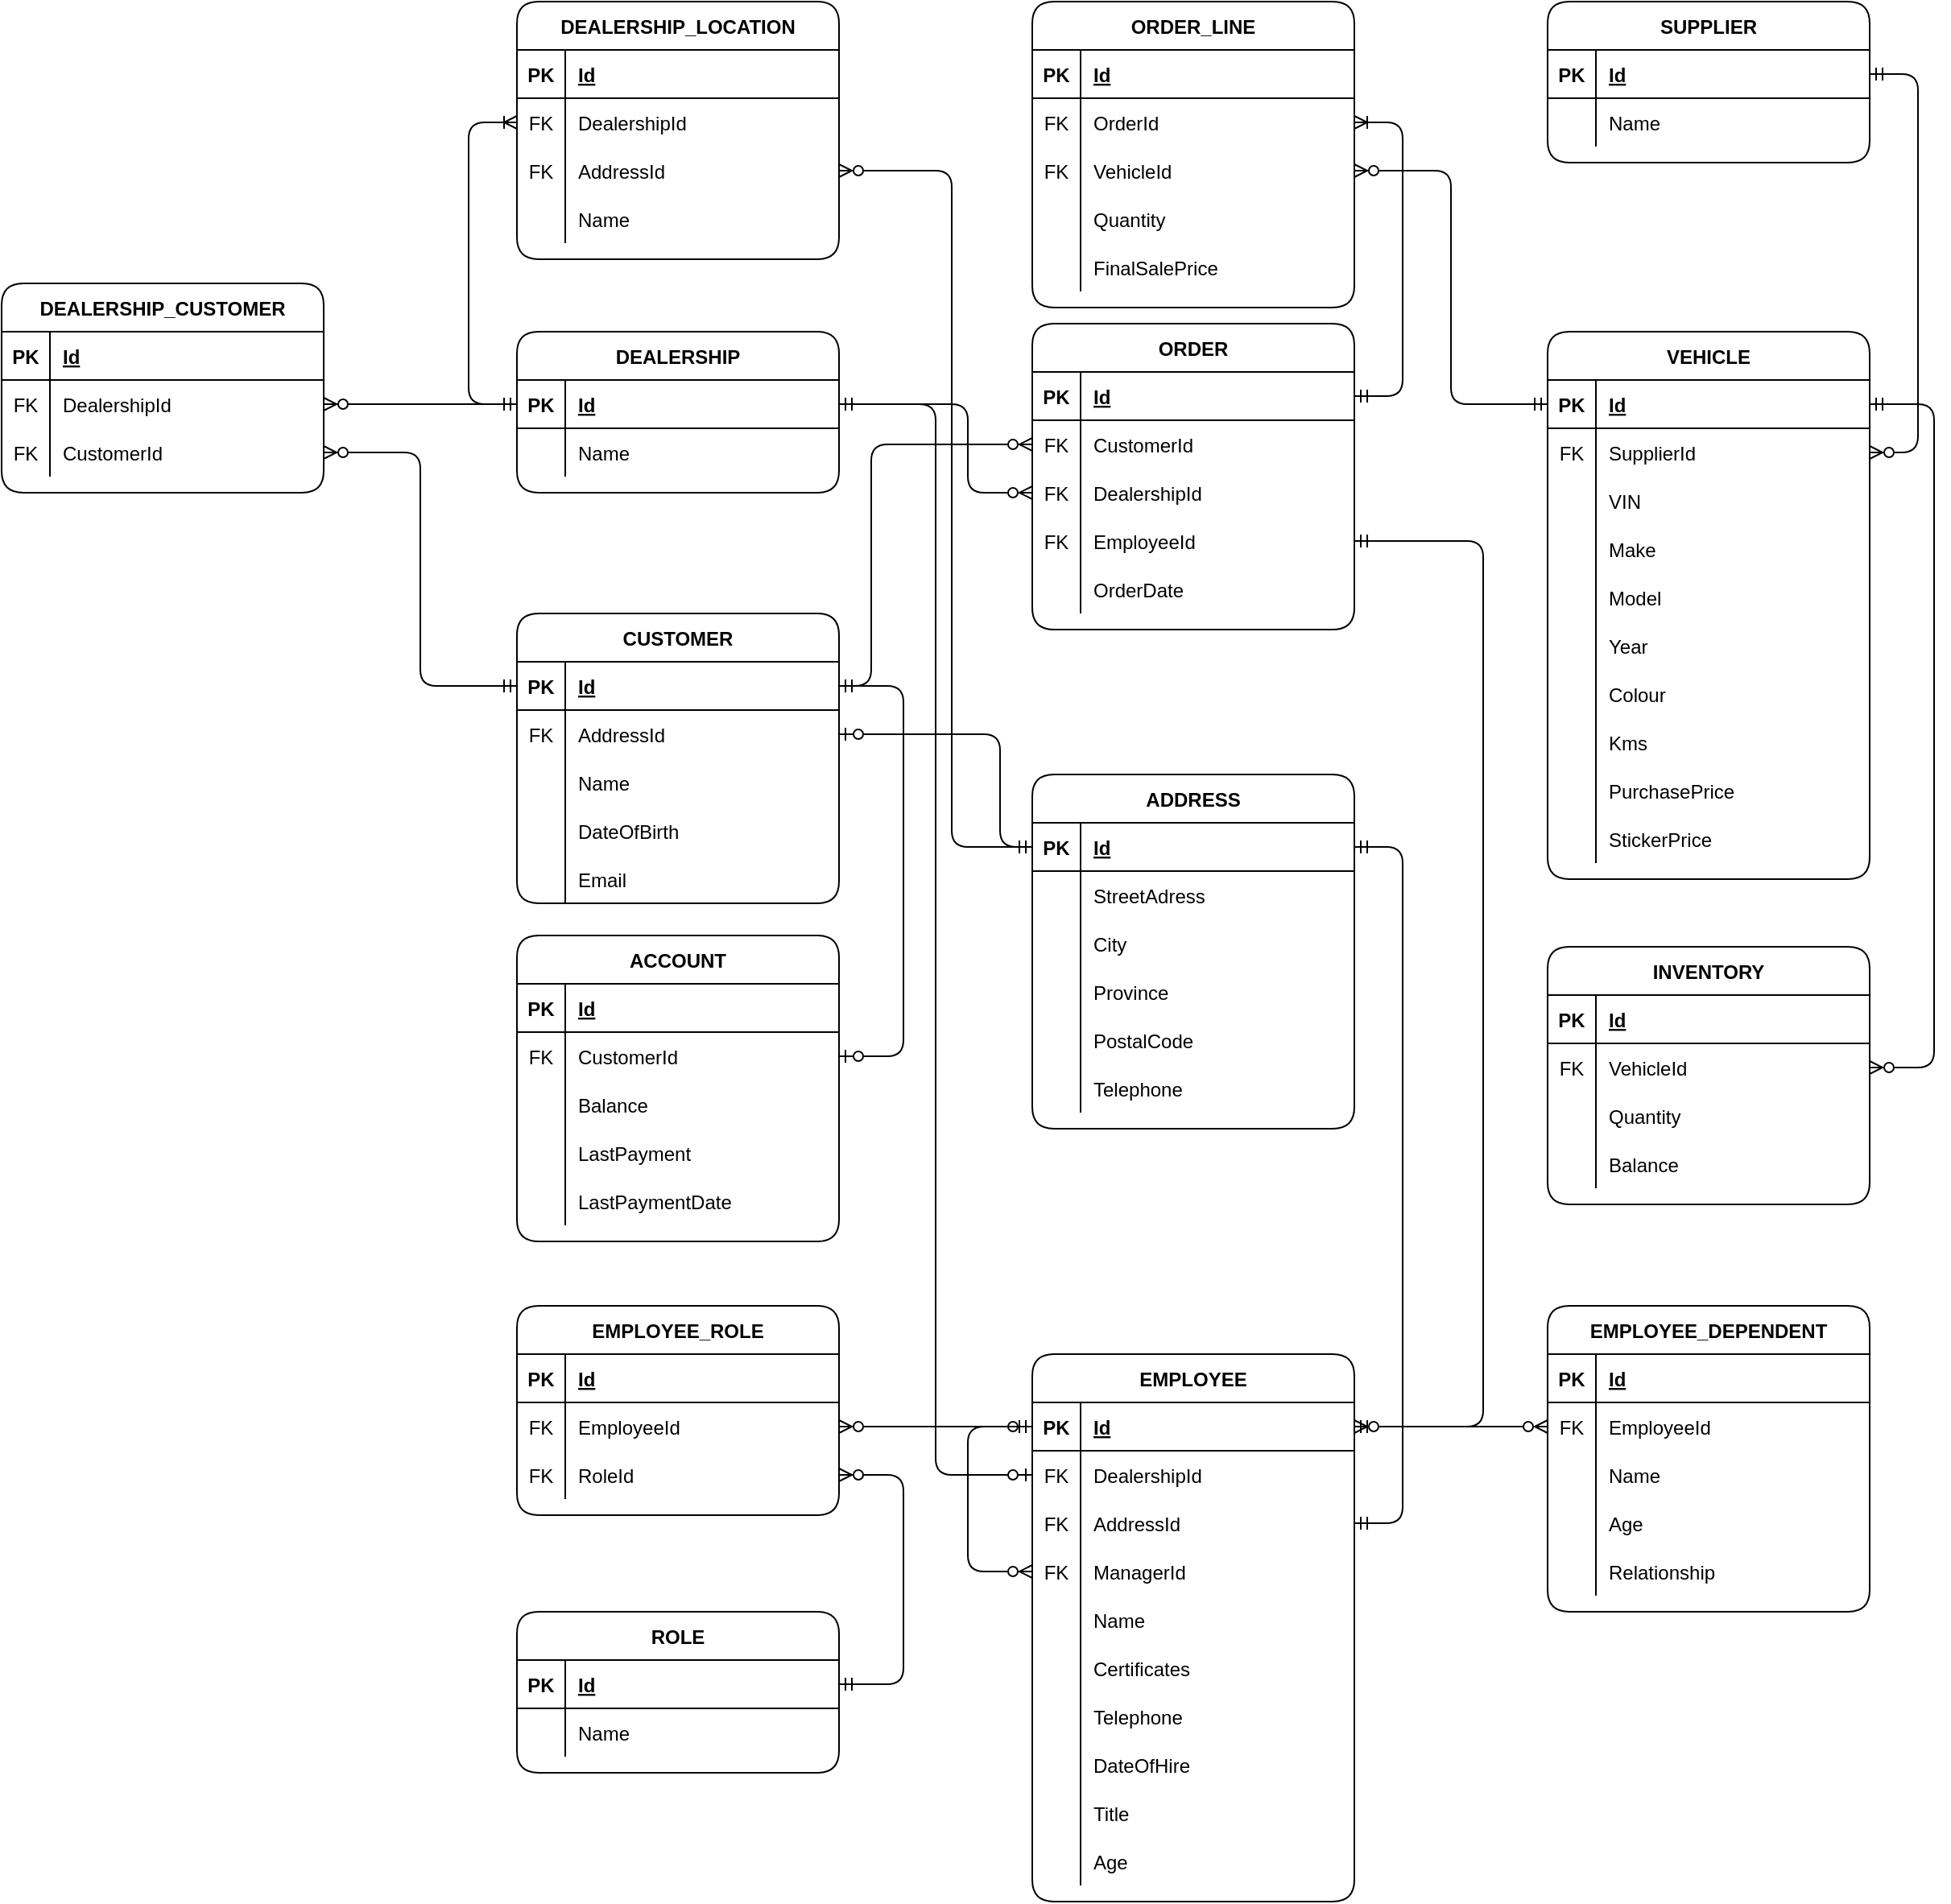 <mxfile version="19.0.0" type="google"><diagram id="R2lEEEUBdFMjLlhIrx00" name="Page-1"><mxGraphModel dx="1422" dy="747" grid="1" gridSize="10" guides="1" tooltips="1" connect="1" arrows="1" fold="1" page="1" pageScale="1" pageWidth="2336" pageHeight="1654" math="0" shadow="0" extFonts="Permanent Marker^https://fonts.googleapis.com/css?family=Permanent+Marker"><root><mxCell id="0"/><mxCell id="1" parent="0"/><mxCell id="C-vyLk0tnHw3VtMMgP7b-2" value="CUSTOMER" style="shape=table;startSize=30;container=1;collapsible=1;childLayout=tableLayout;fixedRows=1;rowLines=0;fontStyle=1;align=center;resizeLast=1;rounded=1;" parent="1" vertex="1"><mxGeometry x="880" y="620" width="200" height="180" as="geometry"/></mxCell><mxCell id="C-vyLk0tnHw3VtMMgP7b-3" value="" style="shape=partialRectangle;collapsible=0;dropTarget=0;pointerEvents=0;fillColor=none;points=[[0,0.5],[1,0.5]];portConstraint=eastwest;top=0;left=0;right=0;bottom=1;" parent="C-vyLk0tnHw3VtMMgP7b-2" vertex="1"><mxGeometry y="30" width="200" height="30" as="geometry"/></mxCell><mxCell id="C-vyLk0tnHw3VtMMgP7b-4" value="PK" style="shape=partialRectangle;overflow=hidden;connectable=0;fillColor=none;top=0;left=0;bottom=0;right=0;fontStyle=1;" parent="C-vyLk0tnHw3VtMMgP7b-3" vertex="1"><mxGeometry width="30" height="30" as="geometry"><mxRectangle width="30" height="30" as="alternateBounds"/></mxGeometry></mxCell><mxCell id="C-vyLk0tnHw3VtMMgP7b-5" value="Id" style="shape=partialRectangle;overflow=hidden;connectable=0;fillColor=none;top=0;left=0;bottom=0;right=0;align=left;spacingLeft=6;fontStyle=5;" parent="C-vyLk0tnHw3VtMMgP7b-3" vertex="1"><mxGeometry x="30" width="170" height="30" as="geometry"><mxRectangle width="170" height="30" as="alternateBounds"/></mxGeometry></mxCell><mxCell id="C-vyLk0tnHw3VtMMgP7b-6" value="" style="shape=partialRectangle;collapsible=0;dropTarget=0;pointerEvents=0;fillColor=none;points=[[0,0.5],[1,0.5]];portConstraint=eastwest;top=0;left=0;right=0;bottom=0;" parent="C-vyLk0tnHw3VtMMgP7b-2" vertex="1"><mxGeometry y="60" width="200" height="30" as="geometry"/></mxCell><mxCell id="C-vyLk0tnHw3VtMMgP7b-7" value="FK" style="shape=partialRectangle;overflow=hidden;connectable=0;fillColor=none;top=0;left=0;bottom=0;right=0;" parent="C-vyLk0tnHw3VtMMgP7b-6" vertex="1"><mxGeometry width="30" height="30" as="geometry"><mxRectangle width="30" height="30" as="alternateBounds"/></mxGeometry></mxCell><mxCell id="C-vyLk0tnHw3VtMMgP7b-8" value="AddressId" style="shape=partialRectangle;overflow=hidden;connectable=0;fillColor=none;top=0;left=0;bottom=0;right=0;align=left;spacingLeft=6;" parent="C-vyLk0tnHw3VtMMgP7b-6" vertex="1"><mxGeometry x="30" width="170" height="30" as="geometry"><mxRectangle width="170" height="30" as="alternateBounds"/></mxGeometry></mxCell><mxCell id="4SA7AeYnJbfiZXzT6KAP-177" style="shape=partialRectangle;collapsible=0;dropTarget=0;pointerEvents=0;fillColor=none;points=[[0,0.5],[1,0.5]];portConstraint=eastwest;top=0;left=0;right=0;bottom=0;" vertex="1" parent="C-vyLk0tnHw3VtMMgP7b-2"><mxGeometry y="90" width="200" height="30" as="geometry"/></mxCell><mxCell id="4SA7AeYnJbfiZXzT6KAP-178" style="shape=partialRectangle;overflow=hidden;connectable=0;fillColor=none;top=0;left=0;bottom=0;right=0;" vertex="1" parent="4SA7AeYnJbfiZXzT6KAP-177"><mxGeometry width="30" height="30" as="geometry"><mxRectangle width="30" height="30" as="alternateBounds"/></mxGeometry></mxCell><mxCell id="4SA7AeYnJbfiZXzT6KAP-179" value="Name" style="shape=partialRectangle;overflow=hidden;connectable=0;fillColor=none;top=0;left=0;bottom=0;right=0;align=left;spacingLeft=6;" vertex="1" parent="4SA7AeYnJbfiZXzT6KAP-177"><mxGeometry x="30" width="170" height="30" as="geometry"><mxRectangle width="170" height="30" as="alternateBounds"/></mxGeometry></mxCell><mxCell id="4SA7AeYnJbfiZXzT6KAP-103" style="shape=tableRow;horizontal=0;startSize=0;swimlaneHead=0;swimlaneBody=0;fillColor=none;collapsible=0;dropTarget=0;points=[[0,0.5],[1,0.5]];portConstraint=eastwest;top=0;left=0;right=0;bottom=0;" vertex="1" parent="C-vyLk0tnHw3VtMMgP7b-2"><mxGeometry y="120" width="200" height="30" as="geometry"/></mxCell><mxCell id="4SA7AeYnJbfiZXzT6KAP-104" style="shape=partialRectangle;connectable=0;fillColor=none;top=0;left=0;bottom=0;right=0;editable=1;overflow=hidden;" vertex="1" parent="4SA7AeYnJbfiZXzT6KAP-103"><mxGeometry width="30" height="30" as="geometry"><mxRectangle width="30" height="30" as="alternateBounds"/></mxGeometry></mxCell><mxCell id="4SA7AeYnJbfiZXzT6KAP-105" value="DateOfBirth" style="shape=partialRectangle;connectable=0;fillColor=none;top=0;left=0;bottom=0;right=0;align=left;spacingLeft=6;overflow=hidden;" vertex="1" parent="4SA7AeYnJbfiZXzT6KAP-103"><mxGeometry x="30" width="170" height="30" as="geometry"><mxRectangle width="170" height="30" as="alternateBounds"/></mxGeometry></mxCell><mxCell id="4SA7AeYnJbfiZXzT6KAP-100" style="shape=tableRow;horizontal=0;startSize=0;swimlaneHead=0;swimlaneBody=0;fillColor=none;collapsible=0;dropTarget=0;points=[[0,0.5],[1,0.5]];portConstraint=eastwest;top=0;left=0;right=0;bottom=0;" vertex="1" parent="C-vyLk0tnHw3VtMMgP7b-2"><mxGeometry y="150" width="200" height="30" as="geometry"/></mxCell><mxCell id="4SA7AeYnJbfiZXzT6KAP-101" style="shape=partialRectangle;connectable=0;fillColor=none;top=0;left=0;bottom=0;right=0;editable=1;overflow=hidden;" vertex="1" parent="4SA7AeYnJbfiZXzT6KAP-100"><mxGeometry width="30" height="30" as="geometry"><mxRectangle width="30" height="30" as="alternateBounds"/></mxGeometry></mxCell><mxCell id="4SA7AeYnJbfiZXzT6KAP-102" value="Email" style="shape=partialRectangle;connectable=0;fillColor=none;top=0;left=0;bottom=0;right=0;align=left;spacingLeft=6;overflow=hidden;" vertex="1" parent="4SA7AeYnJbfiZXzT6KAP-100"><mxGeometry x="30" width="170" height="30" as="geometry"><mxRectangle width="170" height="30" as="alternateBounds"/></mxGeometry></mxCell><mxCell id="ujXr2SNowUftTtNC16E7-34" value="ORDER" style="shape=table;startSize=30;container=1;collapsible=1;childLayout=tableLayout;fixedRows=1;rowLines=0;fontStyle=1;align=center;resizeLast=1;rounded=1;" parent="1" vertex="1"><mxGeometry x="1200" y="440" width="200" height="190" as="geometry"/></mxCell><mxCell id="ujXr2SNowUftTtNC16E7-35" value="" style="shape=tableRow;horizontal=0;startSize=0;swimlaneHead=0;swimlaneBody=0;fillColor=none;collapsible=0;dropTarget=0;points=[[0,0.5],[1,0.5]];portConstraint=eastwest;top=0;left=0;right=0;bottom=1;" parent="ujXr2SNowUftTtNC16E7-34" vertex="1"><mxGeometry y="30" width="200" height="30" as="geometry"/></mxCell><mxCell id="ujXr2SNowUftTtNC16E7-36" value="PK" style="shape=partialRectangle;connectable=0;fillColor=none;top=0;left=0;bottom=0;right=0;fontStyle=1;overflow=hidden;" parent="ujXr2SNowUftTtNC16E7-35" vertex="1"><mxGeometry width="30" height="30" as="geometry"><mxRectangle width="30" height="30" as="alternateBounds"/></mxGeometry></mxCell><mxCell id="ujXr2SNowUftTtNC16E7-37" value="Id" style="shape=partialRectangle;connectable=0;fillColor=none;top=0;left=0;bottom=0;right=0;align=left;spacingLeft=6;fontStyle=5;overflow=hidden;" parent="ujXr2SNowUftTtNC16E7-35" vertex="1"><mxGeometry x="30" width="170" height="30" as="geometry"><mxRectangle width="170" height="30" as="alternateBounds"/></mxGeometry></mxCell><mxCell id="ujXr2SNowUftTtNC16E7-38" value="" style="shape=tableRow;horizontal=0;startSize=0;swimlaneHead=0;swimlaneBody=0;fillColor=none;collapsible=0;dropTarget=0;points=[[0,0.5],[1,0.5]];portConstraint=eastwest;top=0;left=0;right=0;bottom=0;" parent="ujXr2SNowUftTtNC16E7-34" vertex="1"><mxGeometry y="60" width="200" height="30" as="geometry"/></mxCell><mxCell id="ujXr2SNowUftTtNC16E7-39" value="FK" style="shape=partialRectangle;connectable=0;fillColor=none;top=0;left=0;bottom=0;right=0;editable=1;overflow=hidden;" parent="ujXr2SNowUftTtNC16E7-38" vertex="1"><mxGeometry width="30" height="30" as="geometry"><mxRectangle width="30" height="30" as="alternateBounds"/></mxGeometry></mxCell><mxCell id="ujXr2SNowUftTtNC16E7-40" value="CustomerId" style="shape=partialRectangle;connectable=0;fillColor=none;top=0;left=0;bottom=0;right=0;align=left;spacingLeft=6;overflow=hidden;" parent="ujXr2SNowUftTtNC16E7-38" vertex="1"><mxGeometry x="30" width="170" height="30" as="geometry"><mxRectangle width="170" height="30" as="alternateBounds"/></mxGeometry></mxCell><mxCell id="ujXr2SNowUftTtNC16E7-41" value="" style="shape=tableRow;horizontal=0;startSize=0;swimlaneHead=0;swimlaneBody=0;fillColor=none;collapsible=0;dropTarget=0;points=[[0,0.5],[1,0.5]];portConstraint=eastwest;top=0;left=0;right=0;bottom=0;" parent="ujXr2SNowUftTtNC16E7-34" vertex="1"><mxGeometry y="90" width="200" height="30" as="geometry"/></mxCell><mxCell id="ujXr2SNowUftTtNC16E7-42" value="FK" style="shape=partialRectangle;connectable=0;fillColor=none;top=0;left=0;bottom=0;right=0;editable=1;overflow=hidden;" parent="ujXr2SNowUftTtNC16E7-41" vertex="1"><mxGeometry width="30" height="30" as="geometry"><mxRectangle width="30" height="30" as="alternateBounds"/></mxGeometry></mxCell><mxCell id="ujXr2SNowUftTtNC16E7-43" value="DealershipId" style="shape=partialRectangle;connectable=0;fillColor=none;top=0;left=0;bottom=0;right=0;align=left;spacingLeft=6;overflow=hidden;" parent="ujXr2SNowUftTtNC16E7-41" vertex="1"><mxGeometry x="30" width="170" height="30" as="geometry"><mxRectangle width="170" height="30" as="alternateBounds"/></mxGeometry></mxCell><mxCell id="4SA7AeYnJbfiZXzT6KAP-65" style="shape=tableRow;horizontal=0;startSize=0;swimlaneHead=0;swimlaneBody=0;fillColor=none;collapsible=0;dropTarget=0;points=[[0,0.5],[1,0.5]];portConstraint=eastwest;top=0;left=0;right=0;bottom=0;" vertex="1" parent="ujXr2SNowUftTtNC16E7-34"><mxGeometry y="120" width="200" height="30" as="geometry"/></mxCell><mxCell id="4SA7AeYnJbfiZXzT6KAP-66" value="FK" style="shape=partialRectangle;connectable=0;fillColor=none;top=0;left=0;bottom=0;right=0;editable=1;overflow=hidden;" vertex="1" parent="4SA7AeYnJbfiZXzT6KAP-65"><mxGeometry width="30" height="30" as="geometry"><mxRectangle width="30" height="30" as="alternateBounds"/></mxGeometry></mxCell><mxCell id="4SA7AeYnJbfiZXzT6KAP-67" value="EmployeeId" style="shape=partialRectangle;connectable=0;fillColor=none;top=0;left=0;bottom=0;right=0;align=left;spacingLeft=6;overflow=hidden;" vertex="1" parent="4SA7AeYnJbfiZXzT6KAP-65"><mxGeometry x="30" width="170" height="30" as="geometry"><mxRectangle width="170" height="30" as="alternateBounds"/></mxGeometry></mxCell><mxCell id="ujXr2SNowUftTtNC16E7-44" value="" style="shape=tableRow;horizontal=0;startSize=0;swimlaneHead=0;swimlaneBody=0;fillColor=none;collapsible=0;dropTarget=0;points=[[0,0.5],[1,0.5]];portConstraint=eastwest;top=0;left=0;right=0;bottom=0;" parent="ujXr2SNowUftTtNC16E7-34" vertex="1"><mxGeometry y="150" width="200" height="30" as="geometry"/></mxCell><mxCell id="ujXr2SNowUftTtNC16E7-45" value="" style="shape=partialRectangle;connectable=0;fillColor=none;top=0;left=0;bottom=0;right=0;editable=1;overflow=hidden;" parent="ujXr2SNowUftTtNC16E7-44" vertex="1"><mxGeometry width="30" height="30" as="geometry"><mxRectangle width="30" height="30" as="alternateBounds"/></mxGeometry></mxCell><mxCell id="ujXr2SNowUftTtNC16E7-46" value="OrderDate" style="shape=partialRectangle;connectable=0;fillColor=none;top=0;left=0;bottom=0;right=0;align=left;spacingLeft=6;overflow=hidden;" parent="ujXr2SNowUftTtNC16E7-44" vertex="1"><mxGeometry x="30" width="170" height="30" as="geometry"><mxRectangle width="170" height="30" as="alternateBounds"/></mxGeometry></mxCell><mxCell id="ujXr2SNowUftTtNC16E7-65" value="ACCOUNT" style="shape=table;startSize=30;container=1;collapsible=1;childLayout=tableLayout;fixedRows=1;rowLines=0;fontStyle=1;align=center;resizeLast=1;rounded=1;" parent="1" vertex="1"><mxGeometry x="880" y="820" width="200" height="190" as="geometry"/></mxCell><mxCell id="ujXr2SNowUftTtNC16E7-66" value="" style="shape=tableRow;horizontal=0;startSize=0;swimlaneHead=0;swimlaneBody=0;fillColor=none;collapsible=0;dropTarget=0;points=[[0,0.5],[1,0.5]];portConstraint=eastwest;top=0;left=0;right=0;bottom=1;" parent="ujXr2SNowUftTtNC16E7-65" vertex="1"><mxGeometry y="30" width="200" height="30" as="geometry"/></mxCell><mxCell id="ujXr2SNowUftTtNC16E7-67" value="PK" style="shape=partialRectangle;connectable=0;fillColor=none;top=0;left=0;bottom=0;right=0;fontStyle=1;overflow=hidden;" parent="ujXr2SNowUftTtNC16E7-66" vertex="1"><mxGeometry width="30" height="30" as="geometry"><mxRectangle width="30" height="30" as="alternateBounds"/></mxGeometry></mxCell><mxCell id="ujXr2SNowUftTtNC16E7-68" value="Id" style="shape=partialRectangle;connectable=0;fillColor=none;top=0;left=0;bottom=0;right=0;align=left;spacingLeft=6;fontStyle=5;overflow=hidden;" parent="ujXr2SNowUftTtNC16E7-66" vertex="1"><mxGeometry x="30" width="170" height="30" as="geometry"><mxRectangle width="170" height="30" as="alternateBounds"/></mxGeometry></mxCell><mxCell id="ujXr2SNowUftTtNC16E7-69" value="" style="shape=tableRow;horizontal=0;startSize=0;swimlaneHead=0;swimlaneBody=0;fillColor=none;collapsible=0;dropTarget=0;points=[[0,0.5],[1,0.5]];portConstraint=eastwest;top=0;left=0;right=0;bottom=0;" parent="ujXr2SNowUftTtNC16E7-65" vertex="1"><mxGeometry y="60" width="200" height="30" as="geometry"/></mxCell><mxCell id="ujXr2SNowUftTtNC16E7-70" value="FK" style="shape=partialRectangle;connectable=0;fillColor=none;top=0;left=0;bottom=0;right=0;editable=1;overflow=hidden;" parent="ujXr2SNowUftTtNC16E7-69" vertex="1"><mxGeometry width="30" height="30" as="geometry"><mxRectangle width="30" height="30" as="alternateBounds"/></mxGeometry></mxCell><mxCell id="ujXr2SNowUftTtNC16E7-71" value="CustomerId" style="shape=partialRectangle;connectable=0;fillColor=none;top=0;left=0;bottom=0;right=0;align=left;spacingLeft=6;overflow=hidden;" parent="ujXr2SNowUftTtNC16E7-69" vertex="1"><mxGeometry x="30" width="170" height="30" as="geometry"><mxRectangle width="170" height="30" as="alternateBounds"/></mxGeometry></mxCell><mxCell id="ujXr2SNowUftTtNC16E7-72" value="" style="shape=tableRow;horizontal=0;startSize=0;swimlaneHead=0;swimlaneBody=0;fillColor=none;collapsible=0;dropTarget=0;points=[[0,0.5],[1,0.5]];portConstraint=eastwest;top=0;left=0;right=0;bottom=0;" parent="ujXr2SNowUftTtNC16E7-65" vertex="1"><mxGeometry y="90" width="200" height="30" as="geometry"/></mxCell><mxCell id="ujXr2SNowUftTtNC16E7-73" value="" style="shape=partialRectangle;connectable=0;fillColor=none;top=0;left=0;bottom=0;right=0;editable=1;overflow=hidden;" parent="ujXr2SNowUftTtNC16E7-72" vertex="1"><mxGeometry width="30" height="30" as="geometry"><mxRectangle width="30" height="30" as="alternateBounds"/></mxGeometry></mxCell><mxCell id="ujXr2SNowUftTtNC16E7-74" value="Balance" style="shape=partialRectangle;connectable=0;fillColor=none;top=0;left=0;bottom=0;right=0;align=left;spacingLeft=6;overflow=hidden;" parent="ujXr2SNowUftTtNC16E7-72" vertex="1"><mxGeometry x="30" width="170" height="30" as="geometry"><mxRectangle width="170" height="30" as="alternateBounds"/></mxGeometry></mxCell><mxCell id="ujXr2SNowUftTtNC16E7-75" value="" style="shape=tableRow;horizontal=0;startSize=0;swimlaneHead=0;swimlaneBody=0;fillColor=none;collapsible=0;dropTarget=0;points=[[0,0.5],[1,0.5]];portConstraint=eastwest;top=0;left=0;right=0;bottom=0;" parent="ujXr2SNowUftTtNC16E7-65" vertex="1"><mxGeometry y="120" width="200" height="30" as="geometry"/></mxCell><mxCell id="ujXr2SNowUftTtNC16E7-76" value="" style="shape=partialRectangle;connectable=0;fillColor=none;top=0;left=0;bottom=0;right=0;editable=1;overflow=hidden;" parent="ujXr2SNowUftTtNC16E7-75" vertex="1"><mxGeometry width="30" height="30" as="geometry"><mxRectangle width="30" height="30" as="alternateBounds"/></mxGeometry></mxCell><mxCell id="ujXr2SNowUftTtNC16E7-77" value="LastPayment" style="shape=partialRectangle;connectable=0;fillColor=none;top=0;left=0;bottom=0;right=0;align=left;spacingLeft=6;overflow=hidden;" parent="ujXr2SNowUftTtNC16E7-75" vertex="1"><mxGeometry x="30" width="170" height="30" as="geometry"><mxRectangle width="170" height="30" as="alternateBounds"/></mxGeometry></mxCell><mxCell id="ujXr2SNowUftTtNC16E7-81" style="shape=tableRow;horizontal=0;startSize=0;swimlaneHead=0;swimlaneBody=0;fillColor=none;collapsible=0;dropTarget=0;points=[[0,0.5],[1,0.5]];portConstraint=eastwest;top=0;left=0;right=0;bottom=0;" parent="ujXr2SNowUftTtNC16E7-65" vertex="1"><mxGeometry y="150" width="200" height="30" as="geometry"/></mxCell><mxCell id="ujXr2SNowUftTtNC16E7-82" style="shape=partialRectangle;connectable=0;fillColor=none;top=0;left=0;bottom=0;right=0;editable=1;overflow=hidden;" parent="ujXr2SNowUftTtNC16E7-81" vertex="1"><mxGeometry width="30" height="30" as="geometry"><mxRectangle width="30" height="30" as="alternateBounds"/></mxGeometry></mxCell><mxCell id="ujXr2SNowUftTtNC16E7-83" value="LastPaymentDate" style="shape=partialRectangle;connectable=0;fillColor=none;top=0;left=0;bottom=0;right=0;align=left;spacingLeft=6;overflow=hidden;" parent="ujXr2SNowUftTtNC16E7-81" vertex="1"><mxGeometry x="30" width="170" height="30" as="geometry"><mxRectangle width="170" height="30" as="alternateBounds"/></mxGeometry></mxCell><mxCell id="ujXr2SNowUftTtNC16E7-87" value="DEALERSHIP_CUSTOMER" style="shape=table;startSize=30;container=1;collapsible=1;childLayout=tableLayout;fixedRows=1;rowLines=0;fontStyle=1;align=center;resizeLast=1;rounded=1;" parent="1" vertex="1"><mxGeometry x="560" y="415" width="200" height="130" as="geometry"/></mxCell><mxCell id="ujXr2SNowUftTtNC16E7-88" value="" style="shape=tableRow;horizontal=0;startSize=0;swimlaneHead=0;swimlaneBody=0;fillColor=none;collapsible=0;dropTarget=0;points=[[0,0.5],[1,0.5]];portConstraint=eastwest;top=0;left=0;right=0;bottom=1;" parent="ujXr2SNowUftTtNC16E7-87" vertex="1"><mxGeometry y="30" width="200" height="30" as="geometry"/></mxCell><mxCell id="ujXr2SNowUftTtNC16E7-89" value="PK" style="shape=partialRectangle;connectable=0;fillColor=none;top=0;left=0;bottom=0;right=0;fontStyle=1;overflow=hidden;" parent="ujXr2SNowUftTtNC16E7-88" vertex="1"><mxGeometry width="30" height="30" as="geometry"><mxRectangle width="30" height="30" as="alternateBounds"/></mxGeometry></mxCell><mxCell id="ujXr2SNowUftTtNC16E7-90" value="Id" style="shape=partialRectangle;connectable=0;fillColor=none;top=0;left=0;bottom=0;right=0;align=left;spacingLeft=6;fontStyle=5;overflow=hidden;" parent="ujXr2SNowUftTtNC16E7-88" vertex="1"><mxGeometry x="30" width="170" height="30" as="geometry"><mxRectangle width="170" height="30" as="alternateBounds"/></mxGeometry></mxCell><mxCell id="ujXr2SNowUftTtNC16E7-91" value="" style="shape=tableRow;horizontal=0;startSize=0;swimlaneHead=0;swimlaneBody=0;fillColor=none;collapsible=0;dropTarget=0;points=[[0,0.5],[1,0.5]];portConstraint=eastwest;top=0;left=0;right=0;bottom=0;" parent="ujXr2SNowUftTtNC16E7-87" vertex="1"><mxGeometry y="60" width="200" height="30" as="geometry"/></mxCell><mxCell id="ujXr2SNowUftTtNC16E7-92" value="FK" style="shape=partialRectangle;connectable=0;fillColor=none;top=0;left=0;bottom=0;right=0;editable=1;overflow=hidden;" parent="ujXr2SNowUftTtNC16E7-91" vertex="1"><mxGeometry width="30" height="30" as="geometry"><mxRectangle width="30" height="30" as="alternateBounds"/></mxGeometry></mxCell><mxCell id="ujXr2SNowUftTtNC16E7-93" value="DealershipId" style="shape=partialRectangle;connectable=0;fillColor=none;top=0;left=0;bottom=0;right=0;align=left;spacingLeft=6;overflow=hidden;" parent="ujXr2SNowUftTtNC16E7-91" vertex="1"><mxGeometry x="30" width="170" height="30" as="geometry"><mxRectangle width="170" height="30" as="alternateBounds"/></mxGeometry></mxCell><mxCell id="ujXr2SNowUftTtNC16E7-94" value="" style="shape=tableRow;horizontal=0;startSize=0;swimlaneHead=0;swimlaneBody=0;fillColor=none;collapsible=0;dropTarget=0;points=[[0,0.5],[1,0.5]];portConstraint=eastwest;top=0;left=0;right=0;bottom=0;" parent="ujXr2SNowUftTtNC16E7-87" vertex="1"><mxGeometry y="90" width="200" height="30" as="geometry"/></mxCell><mxCell id="ujXr2SNowUftTtNC16E7-95" value="FK" style="shape=partialRectangle;connectable=0;fillColor=none;top=0;left=0;bottom=0;right=0;editable=1;overflow=hidden;" parent="ujXr2SNowUftTtNC16E7-94" vertex="1"><mxGeometry width="30" height="30" as="geometry"><mxRectangle width="30" height="30" as="alternateBounds"/></mxGeometry></mxCell><mxCell id="ujXr2SNowUftTtNC16E7-96" value="CustomerId" style="shape=partialRectangle;connectable=0;fillColor=none;top=0;left=0;bottom=0;right=0;align=left;spacingLeft=6;overflow=hidden;" parent="ujXr2SNowUftTtNC16E7-94" vertex="1"><mxGeometry x="30" width="170" height="30" as="geometry"><mxRectangle width="170" height="30" as="alternateBounds"/></mxGeometry></mxCell><mxCell id="ujXr2SNowUftTtNC16E7-100" value="ORDER_LINE" style="shape=table;startSize=30;container=1;collapsible=1;childLayout=tableLayout;fixedRows=1;rowLines=0;fontStyle=1;align=center;resizeLast=1;rounded=1;" parent="1" vertex="1"><mxGeometry x="1200" y="240" width="200" height="190" as="geometry"/></mxCell><mxCell id="ujXr2SNowUftTtNC16E7-101" value="" style="shape=tableRow;horizontal=0;startSize=0;swimlaneHead=0;swimlaneBody=0;fillColor=none;collapsible=0;dropTarget=0;points=[[0,0.5],[1,0.5]];portConstraint=eastwest;top=0;left=0;right=0;bottom=1;" parent="ujXr2SNowUftTtNC16E7-100" vertex="1"><mxGeometry y="30" width="200" height="30" as="geometry"/></mxCell><mxCell id="ujXr2SNowUftTtNC16E7-102" value="PK" style="shape=partialRectangle;connectable=0;fillColor=none;top=0;left=0;bottom=0;right=0;fontStyle=1;overflow=hidden;" parent="ujXr2SNowUftTtNC16E7-101" vertex="1"><mxGeometry width="30" height="30" as="geometry"><mxRectangle width="30" height="30" as="alternateBounds"/></mxGeometry></mxCell><mxCell id="ujXr2SNowUftTtNC16E7-103" value="Id" style="shape=partialRectangle;connectable=0;fillColor=none;top=0;left=0;bottom=0;right=0;align=left;spacingLeft=6;fontStyle=5;overflow=hidden;" parent="ujXr2SNowUftTtNC16E7-101" vertex="1"><mxGeometry x="30" width="170" height="30" as="geometry"><mxRectangle width="170" height="30" as="alternateBounds"/></mxGeometry></mxCell><mxCell id="ujXr2SNowUftTtNC16E7-104" value="" style="shape=tableRow;horizontal=0;startSize=0;swimlaneHead=0;swimlaneBody=0;fillColor=none;collapsible=0;dropTarget=0;points=[[0,0.5],[1,0.5]];portConstraint=eastwest;top=0;left=0;right=0;bottom=0;" parent="ujXr2SNowUftTtNC16E7-100" vertex="1"><mxGeometry y="60" width="200" height="30" as="geometry"/></mxCell><mxCell id="ujXr2SNowUftTtNC16E7-105" value="FK" style="shape=partialRectangle;connectable=0;fillColor=none;top=0;left=0;bottom=0;right=0;editable=1;overflow=hidden;" parent="ujXr2SNowUftTtNC16E7-104" vertex="1"><mxGeometry width="30" height="30" as="geometry"><mxRectangle width="30" height="30" as="alternateBounds"/></mxGeometry></mxCell><mxCell id="ujXr2SNowUftTtNC16E7-106" value="OrderId" style="shape=partialRectangle;connectable=0;fillColor=none;top=0;left=0;bottom=0;right=0;align=left;spacingLeft=6;overflow=hidden;" parent="ujXr2SNowUftTtNC16E7-104" vertex="1"><mxGeometry x="30" width="170" height="30" as="geometry"><mxRectangle width="170" height="30" as="alternateBounds"/></mxGeometry></mxCell><mxCell id="ujXr2SNowUftTtNC16E7-107" value="" style="shape=tableRow;horizontal=0;startSize=0;swimlaneHead=0;swimlaneBody=0;fillColor=none;collapsible=0;dropTarget=0;points=[[0,0.5],[1,0.5]];portConstraint=eastwest;top=0;left=0;right=0;bottom=0;" parent="ujXr2SNowUftTtNC16E7-100" vertex="1"><mxGeometry y="90" width="200" height="30" as="geometry"/></mxCell><mxCell id="ujXr2SNowUftTtNC16E7-108" value="FK" style="shape=partialRectangle;connectable=0;fillColor=none;top=0;left=0;bottom=0;right=0;editable=1;overflow=hidden;" parent="ujXr2SNowUftTtNC16E7-107" vertex="1"><mxGeometry width="30" height="30" as="geometry"><mxRectangle width="30" height="30" as="alternateBounds"/></mxGeometry></mxCell><mxCell id="ujXr2SNowUftTtNC16E7-109" value="VehicleId" style="shape=partialRectangle;connectable=0;fillColor=none;top=0;left=0;bottom=0;right=0;align=left;spacingLeft=6;overflow=hidden;" parent="ujXr2SNowUftTtNC16E7-107" vertex="1"><mxGeometry x="30" width="170" height="30" as="geometry"><mxRectangle width="170" height="30" as="alternateBounds"/></mxGeometry></mxCell><mxCell id="4SA7AeYnJbfiZXzT6KAP-222" style="shape=tableRow;horizontal=0;startSize=0;swimlaneHead=0;swimlaneBody=0;fillColor=none;collapsible=0;dropTarget=0;points=[[0,0.5],[1,0.5]];portConstraint=eastwest;top=0;left=0;right=0;bottom=0;" vertex="1" parent="ujXr2SNowUftTtNC16E7-100"><mxGeometry y="120" width="200" height="30" as="geometry"/></mxCell><mxCell id="4SA7AeYnJbfiZXzT6KAP-223" style="shape=partialRectangle;connectable=0;fillColor=none;top=0;left=0;bottom=0;right=0;editable=1;overflow=hidden;" vertex="1" parent="4SA7AeYnJbfiZXzT6KAP-222"><mxGeometry width="30" height="30" as="geometry"><mxRectangle width="30" height="30" as="alternateBounds"/></mxGeometry></mxCell><mxCell id="4SA7AeYnJbfiZXzT6KAP-224" value="Quantity" style="shape=partialRectangle;connectable=0;fillColor=none;top=0;left=0;bottom=0;right=0;align=left;spacingLeft=6;overflow=hidden;" vertex="1" parent="4SA7AeYnJbfiZXzT6KAP-222"><mxGeometry x="30" width="170" height="30" as="geometry"><mxRectangle width="170" height="30" as="alternateBounds"/></mxGeometry></mxCell><mxCell id="ujXr2SNowUftTtNC16E7-84" style="shape=tableRow;horizontal=0;startSize=0;swimlaneHead=0;swimlaneBody=0;fillColor=none;collapsible=0;dropTarget=0;points=[[0,0.5],[1,0.5]];portConstraint=eastwest;top=0;left=0;right=0;bottom=0;" parent="ujXr2SNowUftTtNC16E7-100" vertex="1"><mxGeometry y="150" width="200" height="30" as="geometry"/></mxCell><mxCell id="ujXr2SNowUftTtNC16E7-85" style="shape=partialRectangle;connectable=0;fillColor=none;top=0;left=0;bottom=0;right=0;editable=1;overflow=hidden;" parent="ujXr2SNowUftTtNC16E7-84" vertex="1"><mxGeometry width="30" height="30" as="geometry"><mxRectangle width="30" height="30" as="alternateBounds"/></mxGeometry></mxCell><mxCell id="ujXr2SNowUftTtNC16E7-86" value="FinalSalePrice" style="shape=partialRectangle;connectable=0;fillColor=none;top=0;left=0;bottom=0;right=0;align=left;spacingLeft=6;overflow=hidden;" parent="ujXr2SNowUftTtNC16E7-84" vertex="1"><mxGeometry x="30" width="170" height="30" as="geometry"><mxRectangle width="170" height="30" as="alternateBounds"/></mxGeometry></mxCell><mxCell id="ujXr2SNowUftTtNC16E7-113" value="VEHICLE" style="shape=table;startSize=30;container=1;collapsible=1;childLayout=tableLayout;fixedRows=1;rowLines=0;fontStyle=1;align=center;resizeLast=1;rounded=1;" parent="1" vertex="1"><mxGeometry x="1520" y="445" width="200" height="340" as="geometry"/></mxCell><mxCell id="ujXr2SNowUftTtNC16E7-114" value="" style="shape=tableRow;horizontal=0;startSize=0;swimlaneHead=0;swimlaneBody=0;fillColor=none;collapsible=0;dropTarget=0;points=[[0,0.5],[1,0.5]];portConstraint=eastwest;top=0;left=0;right=0;bottom=1;" parent="ujXr2SNowUftTtNC16E7-113" vertex="1"><mxGeometry y="30" width="200" height="30" as="geometry"/></mxCell><mxCell id="ujXr2SNowUftTtNC16E7-115" value="PK" style="shape=partialRectangle;connectable=0;fillColor=none;top=0;left=0;bottom=0;right=0;fontStyle=1;overflow=hidden;" parent="ujXr2SNowUftTtNC16E7-114" vertex="1"><mxGeometry width="30" height="30" as="geometry"><mxRectangle width="30" height="30" as="alternateBounds"/></mxGeometry></mxCell><mxCell id="ujXr2SNowUftTtNC16E7-116" value="Id" style="shape=partialRectangle;connectable=0;fillColor=none;top=0;left=0;bottom=0;right=0;align=left;spacingLeft=6;fontStyle=5;overflow=hidden;" parent="ujXr2SNowUftTtNC16E7-114" vertex="1"><mxGeometry x="30" width="170" height="30" as="geometry"><mxRectangle width="170" height="30" as="alternateBounds"/></mxGeometry></mxCell><mxCell id="4SA7AeYnJbfiZXzT6KAP-152" style="shape=tableRow;horizontal=0;startSize=0;swimlaneHead=0;swimlaneBody=0;fillColor=none;collapsible=0;dropTarget=0;points=[[0,0.5],[1,0.5]];portConstraint=eastwest;top=0;left=0;right=0;bottom=0;" vertex="1" parent="ujXr2SNowUftTtNC16E7-113"><mxGeometry y="60" width="200" height="30" as="geometry"/></mxCell><mxCell id="4SA7AeYnJbfiZXzT6KAP-153" value="FK" style="shape=partialRectangle;connectable=0;fillColor=none;top=0;left=0;bottom=0;right=0;editable=1;overflow=hidden;" vertex="1" parent="4SA7AeYnJbfiZXzT6KAP-152"><mxGeometry width="30" height="30" as="geometry"><mxRectangle width="30" height="30" as="alternateBounds"/></mxGeometry></mxCell><mxCell id="4SA7AeYnJbfiZXzT6KAP-154" value="SupplierId" style="shape=partialRectangle;connectable=0;fillColor=none;top=0;left=0;bottom=0;right=0;align=left;spacingLeft=6;overflow=hidden;" vertex="1" parent="4SA7AeYnJbfiZXzT6KAP-152"><mxGeometry x="30" width="170" height="30" as="geometry"><mxRectangle width="170" height="30" as="alternateBounds"/></mxGeometry></mxCell><mxCell id="ujXr2SNowUftTtNC16E7-117" value="" style="shape=tableRow;horizontal=0;startSize=0;swimlaneHead=0;swimlaneBody=0;fillColor=none;collapsible=0;dropTarget=0;points=[[0,0.5],[1,0.5]];portConstraint=eastwest;top=0;left=0;right=0;bottom=0;" parent="ujXr2SNowUftTtNC16E7-113" vertex="1"><mxGeometry y="90" width="200" height="30" as="geometry"/></mxCell><mxCell id="ujXr2SNowUftTtNC16E7-118" value="" style="shape=partialRectangle;connectable=0;fillColor=none;top=0;left=0;bottom=0;right=0;editable=1;overflow=hidden;" parent="ujXr2SNowUftTtNC16E7-117" vertex="1"><mxGeometry width="30" height="30" as="geometry"><mxRectangle width="30" height="30" as="alternateBounds"/></mxGeometry></mxCell><mxCell id="ujXr2SNowUftTtNC16E7-119" value="VIN" style="shape=partialRectangle;connectable=0;fillColor=none;top=0;left=0;bottom=0;right=0;align=left;spacingLeft=6;overflow=hidden;" parent="ujXr2SNowUftTtNC16E7-117" vertex="1"><mxGeometry x="30" width="170" height="30" as="geometry"><mxRectangle width="170" height="30" as="alternateBounds"/></mxGeometry></mxCell><mxCell id="ujXr2SNowUftTtNC16E7-120" value="" style="shape=tableRow;horizontal=0;startSize=0;swimlaneHead=0;swimlaneBody=0;fillColor=none;collapsible=0;dropTarget=0;points=[[0,0.5],[1,0.5]];portConstraint=eastwest;top=0;left=0;right=0;bottom=0;" parent="ujXr2SNowUftTtNC16E7-113" vertex="1"><mxGeometry y="120" width="200" height="30" as="geometry"/></mxCell><mxCell id="ujXr2SNowUftTtNC16E7-121" value="" style="shape=partialRectangle;connectable=0;fillColor=none;top=0;left=0;bottom=0;right=0;editable=1;overflow=hidden;" parent="ujXr2SNowUftTtNC16E7-120" vertex="1"><mxGeometry width="30" height="30" as="geometry"><mxRectangle width="30" height="30" as="alternateBounds"/></mxGeometry></mxCell><mxCell id="ujXr2SNowUftTtNC16E7-122" value="Make" style="shape=partialRectangle;connectable=0;fillColor=none;top=0;left=0;bottom=0;right=0;align=left;spacingLeft=6;overflow=hidden;" parent="ujXr2SNowUftTtNC16E7-120" vertex="1"><mxGeometry x="30" width="170" height="30" as="geometry"><mxRectangle width="170" height="30" as="alternateBounds"/></mxGeometry></mxCell><mxCell id="ujXr2SNowUftTtNC16E7-123" value="" style="shape=tableRow;horizontal=0;startSize=0;swimlaneHead=0;swimlaneBody=0;fillColor=none;collapsible=0;dropTarget=0;points=[[0,0.5],[1,0.5]];portConstraint=eastwest;top=0;left=0;right=0;bottom=0;" parent="ujXr2SNowUftTtNC16E7-113" vertex="1"><mxGeometry y="150" width="200" height="30" as="geometry"/></mxCell><mxCell id="ujXr2SNowUftTtNC16E7-124" value="" style="shape=partialRectangle;connectable=0;fillColor=none;top=0;left=0;bottom=0;right=0;editable=1;overflow=hidden;" parent="ujXr2SNowUftTtNC16E7-123" vertex="1"><mxGeometry width="30" height="30" as="geometry"><mxRectangle width="30" height="30" as="alternateBounds"/></mxGeometry></mxCell><mxCell id="ujXr2SNowUftTtNC16E7-125" value="Model" style="shape=partialRectangle;connectable=0;fillColor=none;top=0;left=0;bottom=0;right=0;align=left;spacingLeft=6;overflow=hidden;" parent="ujXr2SNowUftTtNC16E7-123" vertex="1"><mxGeometry x="30" width="170" height="30" as="geometry"><mxRectangle width="170" height="30" as="alternateBounds"/></mxGeometry></mxCell><mxCell id="ujXr2SNowUftTtNC16E7-129" style="shape=tableRow;horizontal=0;startSize=0;swimlaneHead=0;swimlaneBody=0;fillColor=none;collapsible=0;dropTarget=0;points=[[0,0.5],[1,0.5]];portConstraint=eastwest;top=0;left=0;right=0;bottom=0;" parent="ujXr2SNowUftTtNC16E7-113" vertex="1"><mxGeometry y="180" width="200" height="30" as="geometry"/></mxCell><mxCell id="ujXr2SNowUftTtNC16E7-130" style="shape=partialRectangle;connectable=0;fillColor=none;top=0;left=0;bottom=0;right=0;editable=1;overflow=hidden;" parent="ujXr2SNowUftTtNC16E7-129" vertex="1"><mxGeometry width="30" height="30" as="geometry"><mxRectangle width="30" height="30" as="alternateBounds"/></mxGeometry></mxCell><mxCell id="ujXr2SNowUftTtNC16E7-131" value="Year" style="shape=partialRectangle;connectable=0;fillColor=none;top=0;left=0;bottom=0;right=0;align=left;spacingLeft=6;overflow=hidden;" parent="ujXr2SNowUftTtNC16E7-129" vertex="1"><mxGeometry x="30" width="170" height="30" as="geometry"><mxRectangle width="170" height="30" as="alternateBounds"/></mxGeometry></mxCell><mxCell id="ujXr2SNowUftTtNC16E7-126" style="shape=tableRow;horizontal=0;startSize=0;swimlaneHead=0;swimlaneBody=0;fillColor=none;collapsible=0;dropTarget=0;points=[[0,0.5],[1,0.5]];portConstraint=eastwest;top=0;left=0;right=0;bottom=0;" parent="ujXr2SNowUftTtNC16E7-113" vertex="1"><mxGeometry y="210" width="200" height="30" as="geometry"/></mxCell><mxCell id="ujXr2SNowUftTtNC16E7-127" style="shape=partialRectangle;connectable=0;fillColor=none;top=0;left=0;bottom=0;right=0;editable=1;overflow=hidden;" parent="ujXr2SNowUftTtNC16E7-126" vertex="1"><mxGeometry width="30" height="30" as="geometry"><mxRectangle width="30" height="30" as="alternateBounds"/></mxGeometry></mxCell><mxCell id="ujXr2SNowUftTtNC16E7-128" value="Colour" style="shape=partialRectangle;connectable=0;fillColor=none;top=0;left=0;bottom=0;right=0;align=left;spacingLeft=6;overflow=hidden;" parent="ujXr2SNowUftTtNC16E7-126" vertex="1"><mxGeometry x="30" width="170" height="30" as="geometry"><mxRectangle width="170" height="30" as="alternateBounds"/></mxGeometry></mxCell><mxCell id="ujXr2SNowUftTtNC16E7-135" style="shape=tableRow;horizontal=0;startSize=0;swimlaneHead=0;swimlaneBody=0;fillColor=none;collapsible=0;dropTarget=0;points=[[0,0.5],[1,0.5]];portConstraint=eastwest;top=0;left=0;right=0;bottom=0;" parent="ujXr2SNowUftTtNC16E7-113" vertex="1"><mxGeometry y="240" width="200" height="30" as="geometry"/></mxCell><mxCell id="ujXr2SNowUftTtNC16E7-136" style="shape=partialRectangle;connectable=0;fillColor=none;top=0;left=0;bottom=0;right=0;editable=1;overflow=hidden;" parent="ujXr2SNowUftTtNC16E7-135" vertex="1"><mxGeometry width="30" height="30" as="geometry"><mxRectangle width="30" height="30" as="alternateBounds"/></mxGeometry></mxCell><mxCell id="ujXr2SNowUftTtNC16E7-137" value="Kms" style="shape=partialRectangle;connectable=0;fillColor=none;top=0;left=0;bottom=0;right=0;align=left;spacingLeft=6;overflow=hidden;" parent="ujXr2SNowUftTtNC16E7-135" vertex="1"><mxGeometry x="30" width="170" height="30" as="geometry"><mxRectangle width="170" height="30" as="alternateBounds"/></mxGeometry></mxCell><mxCell id="ujXr2SNowUftTtNC16E7-132" style="shape=tableRow;horizontal=0;startSize=0;swimlaneHead=0;swimlaneBody=0;fillColor=none;collapsible=0;dropTarget=0;points=[[0,0.5],[1,0.5]];portConstraint=eastwest;top=0;left=0;right=0;bottom=0;" parent="ujXr2SNowUftTtNC16E7-113" vertex="1"><mxGeometry y="270" width="200" height="30" as="geometry"/></mxCell><mxCell id="ujXr2SNowUftTtNC16E7-133" style="shape=partialRectangle;connectable=0;fillColor=none;top=0;left=0;bottom=0;right=0;editable=1;overflow=hidden;" parent="ujXr2SNowUftTtNC16E7-132" vertex="1"><mxGeometry width="30" height="30" as="geometry"><mxRectangle width="30" height="30" as="alternateBounds"/></mxGeometry></mxCell><mxCell id="ujXr2SNowUftTtNC16E7-134" value="PurchasePrice" style="shape=partialRectangle;connectable=0;fillColor=none;top=0;left=0;bottom=0;right=0;align=left;spacingLeft=6;overflow=hidden;" parent="ujXr2SNowUftTtNC16E7-132" vertex="1"><mxGeometry x="30" width="170" height="30" as="geometry"><mxRectangle width="170" height="30" as="alternateBounds"/></mxGeometry></mxCell><mxCell id="ujXr2SNowUftTtNC16E7-138" style="shape=tableRow;horizontal=0;startSize=0;swimlaneHead=0;swimlaneBody=0;fillColor=none;collapsible=0;dropTarget=0;points=[[0,0.5],[1,0.5]];portConstraint=eastwest;top=0;left=0;right=0;bottom=0;" parent="ujXr2SNowUftTtNC16E7-113" vertex="1"><mxGeometry y="300" width="200" height="30" as="geometry"/></mxCell><mxCell id="ujXr2SNowUftTtNC16E7-139" style="shape=partialRectangle;connectable=0;fillColor=none;top=0;left=0;bottom=0;right=0;editable=1;overflow=hidden;" parent="ujXr2SNowUftTtNC16E7-138" vertex="1"><mxGeometry width="30" height="30" as="geometry"><mxRectangle width="30" height="30" as="alternateBounds"/></mxGeometry></mxCell><mxCell id="ujXr2SNowUftTtNC16E7-140" value="StickerPrice" style="shape=partialRectangle;connectable=0;fillColor=none;top=0;left=0;bottom=0;right=0;align=left;spacingLeft=6;overflow=hidden;" parent="ujXr2SNowUftTtNC16E7-138" vertex="1"><mxGeometry x="30" width="170" height="30" as="geometry"><mxRectangle width="170" height="30" as="alternateBounds"/></mxGeometry></mxCell><mxCell id="ujXr2SNowUftTtNC16E7-141" value="EMPLOYEE" style="shape=table;startSize=30;container=1;collapsible=1;childLayout=tableLayout;fixedRows=1;rowLines=0;fontStyle=1;align=center;resizeLast=1;rounded=1;" parent="1" vertex="1"><mxGeometry x="1200" y="1080" width="200" height="340" as="geometry"/></mxCell><mxCell id="ujXr2SNowUftTtNC16E7-142" value="" style="shape=tableRow;horizontal=0;startSize=0;swimlaneHead=0;swimlaneBody=0;fillColor=none;collapsible=0;dropTarget=0;points=[[0,0.5],[1,0.5]];portConstraint=eastwest;top=0;left=0;right=0;bottom=1;" parent="ujXr2SNowUftTtNC16E7-141" vertex="1"><mxGeometry y="30" width="200" height="30" as="geometry"/></mxCell><mxCell id="ujXr2SNowUftTtNC16E7-143" value="PK" style="shape=partialRectangle;connectable=0;fillColor=none;top=0;left=0;bottom=0;right=0;fontStyle=1;overflow=hidden;" parent="ujXr2SNowUftTtNC16E7-142" vertex="1"><mxGeometry width="30" height="30" as="geometry"><mxRectangle width="30" height="30" as="alternateBounds"/></mxGeometry></mxCell><mxCell id="ujXr2SNowUftTtNC16E7-144" value="Id" style="shape=partialRectangle;connectable=0;fillColor=none;top=0;left=0;bottom=0;right=0;align=left;spacingLeft=6;fontStyle=5;overflow=hidden;" parent="ujXr2SNowUftTtNC16E7-142" vertex="1"><mxGeometry x="30" width="170" height="30" as="geometry"><mxRectangle width="170" height="30" as="alternateBounds"/></mxGeometry></mxCell><mxCell id="4SA7AeYnJbfiZXzT6KAP-17" style="shape=tableRow;horizontal=0;startSize=0;swimlaneHead=0;swimlaneBody=0;fillColor=none;collapsible=0;dropTarget=0;points=[[0,0.5],[1,0.5]];portConstraint=eastwest;top=0;left=0;right=0;bottom=0;" vertex="1" parent="ujXr2SNowUftTtNC16E7-141"><mxGeometry y="60" width="200" height="30" as="geometry"/></mxCell><mxCell id="4SA7AeYnJbfiZXzT6KAP-18" value="FK" style="shape=partialRectangle;connectable=0;fillColor=none;top=0;left=0;bottom=0;right=0;editable=1;overflow=hidden;" vertex="1" parent="4SA7AeYnJbfiZXzT6KAP-17"><mxGeometry width="30" height="30" as="geometry"><mxRectangle width="30" height="30" as="alternateBounds"/></mxGeometry></mxCell><mxCell id="4SA7AeYnJbfiZXzT6KAP-19" value="DealershipId" style="shape=partialRectangle;connectable=0;fillColor=none;top=0;left=0;bottom=0;right=0;align=left;spacingLeft=6;overflow=hidden;" vertex="1" parent="4SA7AeYnJbfiZXzT6KAP-17"><mxGeometry x="30" width="170" height="30" as="geometry"><mxRectangle width="170" height="30" as="alternateBounds"/></mxGeometry></mxCell><mxCell id="ujXr2SNowUftTtNC16E7-145" value="" style="shape=tableRow;horizontal=0;startSize=0;swimlaneHead=0;swimlaneBody=0;fillColor=none;collapsible=0;dropTarget=0;points=[[0,0.5],[1,0.5]];portConstraint=eastwest;top=0;left=0;right=0;bottom=0;" parent="ujXr2SNowUftTtNC16E7-141" vertex="1"><mxGeometry y="90" width="200" height="30" as="geometry"/></mxCell><mxCell id="ujXr2SNowUftTtNC16E7-146" value="FK" style="shape=partialRectangle;connectable=0;fillColor=none;top=0;left=0;bottom=0;right=0;editable=1;overflow=hidden;" parent="ujXr2SNowUftTtNC16E7-145" vertex="1"><mxGeometry width="30" height="30" as="geometry"><mxRectangle width="30" height="30" as="alternateBounds"/></mxGeometry></mxCell><mxCell id="ujXr2SNowUftTtNC16E7-147" value="AddressId" style="shape=partialRectangle;connectable=0;fillColor=none;top=0;left=0;bottom=0;right=0;align=left;spacingLeft=6;overflow=hidden;" parent="ujXr2SNowUftTtNC16E7-145" vertex="1"><mxGeometry x="30" width="170" height="30" as="geometry"><mxRectangle width="170" height="30" as="alternateBounds"/></mxGeometry></mxCell><mxCell id="4SA7AeYnJbfiZXzT6KAP-180" style="shape=tableRow;horizontal=0;startSize=0;swimlaneHead=0;swimlaneBody=0;fillColor=none;collapsible=0;dropTarget=0;points=[[0,0.5],[1,0.5]];portConstraint=eastwest;top=0;left=0;right=0;bottom=0;" vertex="1" parent="ujXr2SNowUftTtNC16E7-141"><mxGeometry y="120" width="200" height="30" as="geometry"/></mxCell><mxCell id="4SA7AeYnJbfiZXzT6KAP-181" value="FK" style="shape=partialRectangle;connectable=0;fillColor=none;top=0;left=0;bottom=0;right=0;editable=1;overflow=hidden;" vertex="1" parent="4SA7AeYnJbfiZXzT6KAP-180"><mxGeometry width="30" height="30" as="geometry"><mxRectangle width="30" height="30" as="alternateBounds"/></mxGeometry></mxCell><mxCell id="4SA7AeYnJbfiZXzT6KAP-182" value="ManagerId" style="shape=partialRectangle;connectable=0;fillColor=none;top=0;left=0;bottom=0;right=0;align=left;spacingLeft=6;overflow=hidden;" vertex="1" parent="4SA7AeYnJbfiZXzT6KAP-180"><mxGeometry x="30" width="170" height="30" as="geometry"><mxRectangle width="170" height="30" as="alternateBounds"/></mxGeometry></mxCell><mxCell id="ujXr2SNowUftTtNC16E7-148" value="" style="shape=tableRow;horizontal=0;startSize=0;swimlaneHead=0;swimlaneBody=0;fillColor=none;collapsible=0;dropTarget=0;points=[[0,0.5],[1,0.5]];portConstraint=eastwest;top=0;left=0;right=0;bottom=0;" parent="ujXr2SNowUftTtNC16E7-141" vertex="1"><mxGeometry y="150" width="200" height="30" as="geometry"/></mxCell><mxCell id="ujXr2SNowUftTtNC16E7-149" value="" style="shape=partialRectangle;connectable=0;fillColor=none;top=0;left=0;bottom=0;right=0;editable=1;overflow=hidden;" parent="ujXr2SNowUftTtNC16E7-148" vertex="1"><mxGeometry width="30" height="30" as="geometry"><mxRectangle width="30" height="30" as="alternateBounds"/></mxGeometry></mxCell><mxCell id="ujXr2SNowUftTtNC16E7-150" value="Name" style="shape=partialRectangle;connectable=0;fillColor=none;top=0;left=0;bottom=0;right=0;align=left;spacingLeft=6;overflow=hidden;" parent="ujXr2SNowUftTtNC16E7-148" vertex="1"><mxGeometry x="30" width="170" height="30" as="geometry"><mxRectangle width="170" height="30" as="alternateBounds"/></mxGeometry></mxCell><mxCell id="ujXr2SNowUftTtNC16E7-151" value="" style="shape=tableRow;horizontal=0;startSize=0;swimlaneHead=0;swimlaneBody=0;fillColor=none;collapsible=0;dropTarget=0;points=[[0,0.5],[1,0.5]];portConstraint=eastwest;top=0;left=0;right=0;bottom=0;" parent="ujXr2SNowUftTtNC16E7-141" vertex="1"><mxGeometry y="180" width="200" height="30" as="geometry"/></mxCell><mxCell id="ujXr2SNowUftTtNC16E7-152" value="" style="shape=partialRectangle;connectable=0;fillColor=none;top=0;left=0;bottom=0;right=0;editable=1;overflow=hidden;" parent="ujXr2SNowUftTtNC16E7-151" vertex="1"><mxGeometry width="30" height="30" as="geometry"><mxRectangle width="30" height="30" as="alternateBounds"/></mxGeometry></mxCell><mxCell id="ujXr2SNowUftTtNC16E7-153" value="Certificates" style="shape=partialRectangle;connectable=0;fillColor=none;top=0;left=0;bottom=0;right=0;align=left;spacingLeft=6;overflow=hidden;" parent="ujXr2SNowUftTtNC16E7-151" vertex="1"><mxGeometry x="30" width="170" height="30" as="geometry"><mxRectangle width="170" height="30" as="alternateBounds"/></mxGeometry></mxCell><mxCell id="ujXr2SNowUftTtNC16E7-154" style="shape=tableRow;horizontal=0;startSize=0;swimlaneHead=0;swimlaneBody=0;fillColor=none;collapsible=0;dropTarget=0;points=[[0,0.5],[1,0.5]];portConstraint=eastwest;top=0;left=0;right=0;bottom=0;" parent="ujXr2SNowUftTtNC16E7-141" vertex="1"><mxGeometry y="210" width="200" height="30" as="geometry"/></mxCell><mxCell id="ujXr2SNowUftTtNC16E7-155" style="shape=partialRectangle;connectable=0;fillColor=none;top=0;left=0;bottom=0;right=0;editable=1;overflow=hidden;" parent="ujXr2SNowUftTtNC16E7-154" vertex="1"><mxGeometry width="30" height="30" as="geometry"><mxRectangle width="30" height="30" as="alternateBounds"/></mxGeometry></mxCell><mxCell id="ujXr2SNowUftTtNC16E7-156" value="Telephone" style="shape=partialRectangle;connectable=0;fillColor=none;top=0;left=0;bottom=0;right=0;align=left;spacingLeft=6;overflow=hidden;" parent="ujXr2SNowUftTtNC16E7-154" vertex="1"><mxGeometry x="30" width="170" height="30" as="geometry"><mxRectangle width="170" height="30" as="alternateBounds"/></mxGeometry></mxCell><mxCell id="ujXr2SNowUftTtNC16E7-160" style="shape=tableRow;horizontal=0;startSize=0;swimlaneHead=0;swimlaneBody=0;fillColor=none;collapsible=0;dropTarget=0;points=[[0,0.5],[1,0.5]];portConstraint=eastwest;top=0;left=0;right=0;bottom=0;" parent="ujXr2SNowUftTtNC16E7-141" vertex="1"><mxGeometry y="240" width="200" height="30" as="geometry"/></mxCell><mxCell id="ujXr2SNowUftTtNC16E7-161" style="shape=partialRectangle;connectable=0;fillColor=none;top=0;left=0;bottom=0;right=0;editable=1;overflow=hidden;" parent="ujXr2SNowUftTtNC16E7-160" vertex="1"><mxGeometry width="30" height="30" as="geometry"><mxRectangle width="30" height="30" as="alternateBounds"/></mxGeometry></mxCell><mxCell id="ujXr2SNowUftTtNC16E7-162" value="DateOfHire" style="shape=partialRectangle;connectable=0;fillColor=none;top=0;left=0;bottom=0;right=0;align=left;spacingLeft=6;overflow=hidden;" parent="ujXr2SNowUftTtNC16E7-160" vertex="1"><mxGeometry x="30" width="170" height="30" as="geometry"><mxRectangle width="170" height="30" as="alternateBounds"/></mxGeometry></mxCell><mxCell id="ujXr2SNowUftTtNC16E7-157" style="shape=tableRow;horizontal=0;startSize=0;swimlaneHead=0;swimlaneBody=0;fillColor=none;collapsible=0;dropTarget=0;points=[[0,0.5],[1,0.5]];portConstraint=eastwest;top=0;left=0;right=0;bottom=0;" parent="ujXr2SNowUftTtNC16E7-141" vertex="1"><mxGeometry y="270" width="200" height="30" as="geometry"/></mxCell><mxCell id="ujXr2SNowUftTtNC16E7-158" style="shape=partialRectangle;connectable=0;fillColor=none;top=0;left=0;bottom=0;right=0;editable=1;overflow=hidden;" parent="ujXr2SNowUftTtNC16E7-157" vertex="1"><mxGeometry width="30" height="30" as="geometry"><mxRectangle width="30" height="30" as="alternateBounds"/></mxGeometry></mxCell><mxCell id="ujXr2SNowUftTtNC16E7-159" value="Title" style="shape=partialRectangle;connectable=0;fillColor=none;top=0;left=0;bottom=0;right=0;align=left;spacingLeft=6;overflow=hidden;" parent="ujXr2SNowUftTtNC16E7-157" vertex="1"><mxGeometry x="30" width="170" height="30" as="geometry"><mxRectangle width="170" height="30" as="alternateBounds"/></mxGeometry></mxCell><mxCell id="ujXr2SNowUftTtNC16E7-163" style="shape=tableRow;horizontal=0;startSize=0;swimlaneHead=0;swimlaneBody=0;fillColor=none;collapsible=0;dropTarget=0;points=[[0,0.5],[1,0.5]];portConstraint=eastwest;top=0;left=0;right=0;bottom=0;" parent="ujXr2SNowUftTtNC16E7-141" vertex="1"><mxGeometry y="300" width="200" height="30" as="geometry"/></mxCell><mxCell id="ujXr2SNowUftTtNC16E7-164" style="shape=partialRectangle;connectable=0;fillColor=none;top=0;left=0;bottom=0;right=0;editable=1;overflow=hidden;" parent="ujXr2SNowUftTtNC16E7-163" vertex="1"><mxGeometry width="30" height="30" as="geometry"><mxRectangle width="30" height="30" as="alternateBounds"/></mxGeometry></mxCell><mxCell id="ujXr2SNowUftTtNC16E7-165" value="Age" style="shape=partialRectangle;connectable=0;fillColor=none;top=0;left=0;bottom=0;right=0;align=left;spacingLeft=6;overflow=hidden;" parent="ujXr2SNowUftTtNC16E7-163" vertex="1"><mxGeometry x="30" width="170" height="30" as="geometry"><mxRectangle width="170" height="30" as="alternateBounds"/></mxGeometry></mxCell><mxCell id="4SA7AeYnJbfiZXzT6KAP-183" value="" style="fontSize=12;html=1;endArrow=ERzeroToMany;startArrow=ERzeroToOne;rounded=1;sketch=0;jumpStyle=none;entryX=0;entryY=0.5;entryDx=0;entryDy=0;exitX=0;exitY=0.5;exitDx=0;exitDy=0;edgeStyle=orthogonalEdgeStyle;" edge="1" parent="ujXr2SNowUftTtNC16E7-141" source="ujXr2SNowUftTtNC16E7-142" target="4SA7AeYnJbfiZXzT6KAP-180"><mxGeometry width="100" height="100" relative="1" as="geometry"><mxPoint x="-90" y="50" as="sourcePoint"/><mxPoint x="-10" y="135" as="targetPoint"/><Array as="points"><mxPoint x="-40" y="45"/><mxPoint x="-40" y="135"/></Array></mxGeometry></mxCell><mxCell id="4SA7AeYnJbfiZXzT6KAP-1" value="ROLE" style="shape=table;startSize=30;container=1;collapsible=1;childLayout=tableLayout;fixedRows=1;rowLines=0;fontStyle=1;align=center;resizeLast=1;rounded=1;" vertex="1" parent="1"><mxGeometry x="880" y="1240" width="200" height="100" as="geometry"><mxRectangle x="2080" y="1280" width="60" height="30" as="alternateBounds"/></mxGeometry></mxCell><mxCell id="4SA7AeYnJbfiZXzT6KAP-2" value="" style="shape=tableRow;horizontal=0;startSize=0;swimlaneHead=0;swimlaneBody=0;fillColor=none;collapsible=0;dropTarget=0;points=[[0,0.5],[1,0.5]];portConstraint=eastwest;top=0;left=0;right=0;bottom=1;" vertex="1" parent="4SA7AeYnJbfiZXzT6KAP-1"><mxGeometry y="30" width="200" height="30" as="geometry"/></mxCell><mxCell id="4SA7AeYnJbfiZXzT6KAP-3" value="PK" style="shape=partialRectangle;connectable=0;fillColor=none;top=0;left=0;bottom=0;right=0;fontStyle=1;overflow=hidden;" vertex="1" parent="4SA7AeYnJbfiZXzT6KAP-2"><mxGeometry width="30" height="30" as="geometry"><mxRectangle width="30" height="30" as="alternateBounds"/></mxGeometry></mxCell><mxCell id="4SA7AeYnJbfiZXzT6KAP-4" value="Id" style="shape=partialRectangle;connectable=0;fillColor=none;top=0;left=0;bottom=0;right=0;align=left;spacingLeft=6;fontStyle=5;overflow=hidden;" vertex="1" parent="4SA7AeYnJbfiZXzT6KAP-2"><mxGeometry x="30" width="170" height="30" as="geometry"><mxRectangle width="170" height="30" as="alternateBounds"/></mxGeometry></mxCell><mxCell id="4SA7AeYnJbfiZXzT6KAP-5" value="" style="shape=tableRow;horizontal=0;startSize=0;swimlaneHead=0;swimlaneBody=0;fillColor=none;collapsible=0;dropTarget=0;points=[[0,0.5],[1,0.5]];portConstraint=eastwest;top=0;left=0;right=0;bottom=0;" vertex="1" parent="4SA7AeYnJbfiZXzT6KAP-1"><mxGeometry y="60" width="200" height="30" as="geometry"/></mxCell><mxCell id="4SA7AeYnJbfiZXzT6KAP-6" value="" style="shape=partialRectangle;connectable=0;fillColor=none;top=0;left=0;bottom=0;right=0;editable=1;overflow=hidden;" vertex="1" parent="4SA7AeYnJbfiZXzT6KAP-5"><mxGeometry width="30" height="30" as="geometry"><mxRectangle width="30" height="30" as="alternateBounds"/></mxGeometry></mxCell><mxCell id="4SA7AeYnJbfiZXzT6KAP-7" value="Name" style="shape=partialRectangle;connectable=0;fillColor=none;top=0;left=0;bottom=0;right=0;align=left;spacingLeft=6;overflow=hidden;" vertex="1" parent="4SA7AeYnJbfiZXzT6KAP-5"><mxGeometry x="30" width="170" height="30" as="geometry"><mxRectangle width="170" height="30" as="alternateBounds"/></mxGeometry></mxCell><mxCell id="4SA7AeYnJbfiZXzT6KAP-20" value="DEALERSHIP" style="shape=table;startSize=30;container=1;collapsible=1;childLayout=tableLayout;fixedRows=1;rowLines=0;fontStyle=1;align=center;resizeLast=1;rounded=1;" vertex="1" parent="1"><mxGeometry x="880" y="445" width="200" height="100" as="geometry"/></mxCell><mxCell id="4SA7AeYnJbfiZXzT6KAP-21" value="" style="shape=tableRow;horizontal=0;startSize=0;swimlaneHead=0;swimlaneBody=0;fillColor=none;collapsible=0;dropTarget=0;points=[[0,0.5],[1,0.5]];portConstraint=eastwest;top=0;left=0;right=0;bottom=1;" vertex="1" parent="4SA7AeYnJbfiZXzT6KAP-20"><mxGeometry y="30" width="200" height="30" as="geometry"/></mxCell><mxCell id="4SA7AeYnJbfiZXzT6KAP-22" value="PK" style="shape=partialRectangle;connectable=0;fillColor=none;top=0;left=0;bottom=0;right=0;fontStyle=1;overflow=hidden;" vertex="1" parent="4SA7AeYnJbfiZXzT6KAP-21"><mxGeometry width="30" height="30" as="geometry"><mxRectangle width="30" height="30" as="alternateBounds"/></mxGeometry></mxCell><mxCell id="4SA7AeYnJbfiZXzT6KAP-23" value="Id" style="shape=partialRectangle;connectable=0;fillColor=none;top=0;left=0;bottom=0;right=0;align=left;spacingLeft=6;fontStyle=5;overflow=hidden;" vertex="1" parent="4SA7AeYnJbfiZXzT6KAP-21"><mxGeometry x="30" width="170" height="30" as="geometry"><mxRectangle width="170" height="30" as="alternateBounds"/></mxGeometry></mxCell><mxCell id="4SA7AeYnJbfiZXzT6KAP-24" value="" style="shape=tableRow;horizontal=0;startSize=0;swimlaneHead=0;swimlaneBody=0;fillColor=none;collapsible=0;dropTarget=0;points=[[0,0.5],[1,0.5]];portConstraint=eastwest;top=0;left=0;right=0;bottom=0;" vertex="1" parent="4SA7AeYnJbfiZXzT6KAP-20"><mxGeometry y="60" width="200" height="30" as="geometry"/></mxCell><mxCell id="4SA7AeYnJbfiZXzT6KAP-25" value="" style="shape=partialRectangle;connectable=0;fillColor=none;top=0;left=0;bottom=0;right=0;editable=1;overflow=hidden;" vertex="1" parent="4SA7AeYnJbfiZXzT6KAP-24"><mxGeometry width="30" height="30" as="geometry"><mxRectangle width="30" height="30" as="alternateBounds"/></mxGeometry></mxCell><mxCell id="4SA7AeYnJbfiZXzT6KAP-26" value="Name" style="shape=partialRectangle;connectable=0;fillColor=none;top=0;left=0;bottom=0;right=0;align=left;spacingLeft=6;overflow=hidden;" vertex="1" parent="4SA7AeYnJbfiZXzT6KAP-24"><mxGeometry x="30" width="170" height="30" as="geometry"><mxRectangle width="170" height="30" as="alternateBounds"/></mxGeometry></mxCell><mxCell id="4SA7AeYnJbfiZXzT6KAP-36" value="EMPLOYEE_ROLE" style="shape=table;startSize=30;container=1;collapsible=1;childLayout=tableLayout;fixedRows=1;rowLines=0;fontStyle=1;align=center;resizeLast=1;rounded=1;" vertex="1" parent="1"><mxGeometry x="880" y="1050" width="200" height="130" as="geometry"/></mxCell><mxCell id="4SA7AeYnJbfiZXzT6KAP-37" value="" style="shape=tableRow;horizontal=0;startSize=0;swimlaneHead=0;swimlaneBody=0;fillColor=none;collapsible=0;dropTarget=0;points=[[0,0.5],[1,0.5]];portConstraint=eastwest;top=0;left=0;right=0;bottom=1;" vertex="1" parent="4SA7AeYnJbfiZXzT6KAP-36"><mxGeometry y="30" width="200" height="30" as="geometry"/></mxCell><mxCell id="4SA7AeYnJbfiZXzT6KAP-38" value="PK" style="shape=partialRectangle;connectable=0;fillColor=none;top=0;left=0;bottom=0;right=0;fontStyle=1;overflow=hidden;" vertex="1" parent="4SA7AeYnJbfiZXzT6KAP-37"><mxGeometry width="30" height="30" as="geometry"><mxRectangle width="30" height="30" as="alternateBounds"/></mxGeometry></mxCell><mxCell id="4SA7AeYnJbfiZXzT6KAP-39" value="Id" style="shape=partialRectangle;connectable=0;fillColor=none;top=0;left=0;bottom=0;right=0;align=left;spacingLeft=6;fontStyle=5;overflow=hidden;" vertex="1" parent="4SA7AeYnJbfiZXzT6KAP-37"><mxGeometry x="30" width="170" height="30" as="geometry"><mxRectangle width="170" height="30" as="alternateBounds"/></mxGeometry></mxCell><mxCell id="4SA7AeYnJbfiZXzT6KAP-40" value="" style="shape=tableRow;horizontal=0;startSize=0;swimlaneHead=0;swimlaneBody=0;fillColor=none;collapsible=0;dropTarget=0;points=[[0,0.5],[1,0.5]];portConstraint=eastwest;top=0;left=0;right=0;bottom=0;" vertex="1" parent="4SA7AeYnJbfiZXzT6KAP-36"><mxGeometry y="60" width="200" height="30" as="geometry"/></mxCell><mxCell id="4SA7AeYnJbfiZXzT6KAP-41" value="FK" style="shape=partialRectangle;connectable=0;fillColor=none;top=0;left=0;bottom=0;right=0;editable=1;overflow=hidden;" vertex="1" parent="4SA7AeYnJbfiZXzT6KAP-40"><mxGeometry width="30" height="30" as="geometry"><mxRectangle width="30" height="30" as="alternateBounds"/></mxGeometry></mxCell><mxCell id="4SA7AeYnJbfiZXzT6KAP-42" value="EmployeeId" style="shape=partialRectangle;connectable=0;fillColor=none;top=0;left=0;bottom=0;right=0;align=left;spacingLeft=6;overflow=hidden;" vertex="1" parent="4SA7AeYnJbfiZXzT6KAP-40"><mxGeometry x="30" width="170" height="30" as="geometry"><mxRectangle width="170" height="30" as="alternateBounds"/></mxGeometry></mxCell><mxCell id="4SA7AeYnJbfiZXzT6KAP-43" value="" style="shape=tableRow;horizontal=0;startSize=0;swimlaneHead=0;swimlaneBody=0;fillColor=none;collapsible=0;dropTarget=0;points=[[0,0.5],[1,0.5]];portConstraint=eastwest;top=0;left=0;right=0;bottom=0;" vertex="1" parent="4SA7AeYnJbfiZXzT6KAP-36"><mxGeometry y="90" width="200" height="30" as="geometry"/></mxCell><mxCell id="4SA7AeYnJbfiZXzT6KAP-44" value="FK" style="shape=partialRectangle;connectable=0;fillColor=none;top=0;left=0;bottom=0;right=0;editable=1;overflow=hidden;" vertex="1" parent="4SA7AeYnJbfiZXzT6KAP-43"><mxGeometry width="30" height="30" as="geometry"><mxRectangle width="30" height="30" as="alternateBounds"/></mxGeometry></mxCell><mxCell id="4SA7AeYnJbfiZXzT6KAP-45" value="RoleId" style="shape=partialRectangle;connectable=0;fillColor=none;top=0;left=0;bottom=0;right=0;align=left;spacingLeft=6;overflow=hidden;" vertex="1" parent="4SA7AeYnJbfiZXzT6KAP-43"><mxGeometry x="30" width="170" height="30" as="geometry"><mxRectangle width="170" height="30" as="alternateBounds"/></mxGeometry></mxCell><mxCell id="4SA7AeYnJbfiZXzT6KAP-68" value="EMPLOYEE_DEPENDENT" style="shape=table;startSize=30;container=1;collapsible=1;childLayout=tableLayout;fixedRows=1;rowLines=0;fontStyle=1;align=center;resizeLast=1;rounded=1;" vertex="1" parent="1"><mxGeometry x="1520" y="1050" width="200" height="190" as="geometry"/></mxCell><mxCell id="4SA7AeYnJbfiZXzT6KAP-69" value="" style="shape=tableRow;horizontal=0;startSize=0;swimlaneHead=0;swimlaneBody=0;fillColor=none;collapsible=0;dropTarget=0;points=[[0,0.5],[1,0.5]];portConstraint=eastwest;top=0;left=0;right=0;bottom=1;" vertex="1" parent="4SA7AeYnJbfiZXzT6KAP-68"><mxGeometry y="30" width="200" height="30" as="geometry"/></mxCell><mxCell id="4SA7AeYnJbfiZXzT6KAP-70" value="PK" style="shape=partialRectangle;connectable=0;fillColor=none;top=0;left=0;bottom=0;right=0;fontStyle=1;overflow=hidden;" vertex="1" parent="4SA7AeYnJbfiZXzT6KAP-69"><mxGeometry width="30" height="30" as="geometry"><mxRectangle width="30" height="30" as="alternateBounds"/></mxGeometry></mxCell><mxCell id="4SA7AeYnJbfiZXzT6KAP-71" value="Id" style="shape=partialRectangle;connectable=0;fillColor=none;top=0;left=0;bottom=0;right=0;align=left;spacingLeft=6;fontStyle=5;overflow=hidden;" vertex="1" parent="4SA7AeYnJbfiZXzT6KAP-69"><mxGeometry x="30" width="170" height="30" as="geometry"><mxRectangle width="170" height="30" as="alternateBounds"/></mxGeometry></mxCell><mxCell id="4SA7AeYnJbfiZXzT6KAP-72" value="" style="shape=tableRow;horizontal=0;startSize=0;swimlaneHead=0;swimlaneBody=0;fillColor=none;collapsible=0;dropTarget=0;points=[[0,0.5],[1,0.5]];portConstraint=eastwest;top=0;left=0;right=0;bottom=0;" vertex="1" parent="4SA7AeYnJbfiZXzT6KAP-68"><mxGeometry y="60" width="200" height="30" as="geometry"/></mxCell><mxCell id="4SA7AeYnJbfiZXzT6KAP-73" value="FK" style="shape=partialRectangle;connectable=0;fillColor=none;top=0;left=0;bottom=0;right=0;editable=1;overflow=hidden;" vertex="1" parent="4SA7AeYnJbfiZXzT6KAP-72"><mxGeometry width="30" height="30" as="geometry"><mxRectangle width="30" height="30" as="alternateBounds"/></mxGeometry></mxCell><mxCell id="4SA7AeYnJbfiZXzT6KAP-74" value="EmployeeId" style="shape=partialRectangle;connectable=0;fillColor=none;top=0;left=0;bottom=0;right=0;align=left;spacingLeft=6;overflow=hidden;" vertex="1" parent="4SA7AeYnJbfiZXzT6KAP-72"><mxGeometry x="30" width="170" height="30" as="geometry"><mxRectangle width="170" height="30" as="alternateBounds"/></mxGeometry></mxCell><mxCell id="4SA7AeYnJbfiZXzT6KAP-75" value="" style="shape=tableRow;horizontal=0;startSize=0;swimlaneHead=0;swimlaneBody=0;fillColor=none;collapsible=0;dropTarget=0;points=[[0,0.5],[1,0.5]];portConstraint=eastwest;top=0;left=0;right=0;bottom=0;" vertex="1" parent="4SA7AeYnJbfiZXzT6KAP-68"><mxGeometry y="90" width="200" height="30" as="geometry"/></mxCell><mxCell id="4SA7AeYnJbfiZXzT6KAP-76" value="" style="shape=partialRectangle;connectable=0;fillColor=none;top=0;left=0;bottom=0;right=0;editable=1;overflow=hidden;" vertex="1" parent="4SA7AeYnJbfiZXzT6KAP-75"><mxGeometry width="30" height="30" as="geometry"><mxRectangle width="30" height="30" as="alternateBounds"/></mxGeometry></mxCell><mxCell id="4SA7AeYnJbfiZXzT6KAP-77" value="Name" style="shape=partialRectangle;connectable=0;fillColor=none;top=0;left=0;bottom=0;right=0;align=left;spacingLeft=6;overflow=hidden;" vertex="1" parent="4SA7AeYnJbfiZXzT6KAP-75"><mxGeometry x="30" width="170" height="30" as="geometry"><mxRectangle width="170" height="30" as="alternateBounds"/></mxGeometry></mxCell><mxCell id="4SA7AeYnJbfiZXzT6KAP-78" value="" style="shape=tableRow;horizontal=0;startSize=0;swimlaneHead=0;swimlaneBody=0;fillColor=none;collapsible=0;dropTarget=0;points=[[0,0.5],[1,0.5]];portConstraint=eastwest;top=0;left=0;right=0;bottom=0;" vertex="1" parent="4SA7AeYnJbfiZXzT6KAP-68"><mxGeometry y="120" width="200" height="30" as="geometry"/></mxCell><mxCell id="4SA7AeYnJbfiZXzT6KAP-79" value="" style="shape=partialRectangle;connectable=0;fillColor=none;top=0;left=0;bottom=0;right=0;editable=1;overflow=hidden;" vertex="1" parent="4SA7AeYnJbfiZXzT6KAP-78"><mxGeometry width="30" height="30" as="geometry"><mxRectangle width="30" height="30" as="alternateBounds"/></mxGeometry></mxCell><mxCell id="4SA7AeYnJbfiZXzT6KAP-80" value="Age" style="shape=partialRectangle;connectable=0;fillColor=none;top=0;left=0;bottom=0;right=0;align=left;spacingLeft=6;overflow=hidden;" vertex="1" parent="4SA7AeYnJbfiZXzT6KAP-78"><mxGeometry x="30" width="170" height="30" as="geometry"><mxRectangle width="170" height="30" as="alternateBounds"/></mxGeometry></mxCell><mxCell id="4SA7AeYnJbfiZXzT6KAP-84" style="shape=tableRow;horizontal=0;startSize=0;swimlaneHead=0;swimlaneBody=0;fillColor=none;collapsible=0;dropTarget=0;points=[[0,0.5],[1,0.5]];portConstraint=eastwest;top=0;left=0;right=0;bottom=0;" vertex="1" parent="4SA7AeYnJbfiZXzT6KAP-68"><mxGeometry y="150" width="200" height="30" as="geometry"/></mxCell><mxCell id="4SA7AeYnJbfiZXzT6KAP-85" style="shape=partialRectangle;connectable=0;fillColor=none;top=0;left=0;bottom=0;right=0;editable=1;overflow=hidden;" vertex="1" parent="4SA7AeYnJbfiZXzT6KAP-84"><mxGeometry width="30" height="30" as="geometry"><mxRectangle width="30" height="30" as="alternateBounds"/></mxGeometry></mxCell><mxCell id="4SA7AeYnJbfiZXzT6KAP-86" value="Relationship" style="shape=partialRectangle;connectable=0;fillColor=none;top=0;left=0;bottom=0;right=0;align=left;spacingLeft=6;overflow=hidden;" vertex="1" parent="4SA7AeYnJbfiZXzT6KAP-84"><mxGeometry x="30" width="170" height="30" as="geometry"><mxRectangle width="170" height="30" as="alternateBounds"/></mxGeometry></mxCell><mxCell id="4SA7AeYnJbfiZXzT6KAP-87" value="ADDRESS" style="shape=table;startSize=30;container=1;collapsible=1;childLayout=tableLayout;fixedRows=1;rowLines=0;fontStyle=1;align=center;resizeLast=1;rounded=1;" vertex="1" parent="1"><mxGeometry x="1200" y="720" width="200" height="220" as="geometry"/></mxCell><mxCell id="4SA7AeYnJbfiZXzT6KAP-88" value="" style="shape=tableRow;horizontal=0;startSize=0;swimlaneHead=0;swimlaneBody=0;fillColor=none;collapsible=0;dropTarget=0;points=[[0,0.5],[1,0.5]];portConstraint=eastwest;top=0;left=0;right=0;bottom=1;" vertex="1" parent="4SA7AeYnJbfiZXzT6KAP-87"><mxGeometry y="30" width="200" height="30" as="geometry"/></mxCell><mxCell id="4SA7AeYnJbfiZXzT6KAP-89" value="PK" style="shape=partialRectangle;connectable=0;fillColor=none;top=0;left=0;bottom=0;right=0;fontStyle=1;overflow=hidden;" vertex="1" parent="4SA7AeYnJbfiZXzT6KAP-88"><mxGeometry width="30" height="30" as="geometry"><mxRectangle width="30" height="30" as="alternateBounds"/></mxGeometry></mxCell><mxCell id="4SA7AeYnJbfiZXzT6KAP-90" value="Id" style="shape=partialRectangle;connectable=0;fillColor=none;top=0;left=0;bottom=0;right=0;align=left;spacingLeft=6;fontStyle=5;overflow=hidden;" vertex="1" parent="4SA7AeYnJbfiZXzT6KAP-88"><mxGeometry x="30" width="170" height="30" as="geometry"><mxRectangle width="170" height="30" as="alternateBounds"/></mxGeometry></mxCell><mxCell id="4SA7AeYnJbfiZXzT6KAP-91" value="" style="shape=tableRow;horizontal=0;startSize=0;swimlaneHead=0;swimlaneBody=0;fillColor=none;collapsible=0;dropTarget=0;points=[[0,0.5],[1,0.5]];portConstraint=eastwest;top=0;left=0;right=0;bottom=0;" vertex="1" parent="4SA7AeYnJbfiZXzT6KAP-87"><mxGeometry y="60" width="200" height="30" as="geometry"/></mxCell><mxCell id="4SA7AeYnJbfiZXzT6KAP-92" value="" style="shape=partialRectangle;connectable=0;fillColor=none;top=0;left=0;bottom=0;right=0;editable=1;overflow=hidden;" vertex="1" parent="4SA7AeYnJbfiZXzT6KAP-91"><mxGeometry width="30" height="30" as="geometry"><mxRectangle width="30" height="30" as="alternateBounds"/></mxGeometry></mxCell><mxCell id="4SA7AeYnJbfiZXzT6KAP-93" value="StreetAdress" style="shape=partialRectangle;connectable=0;fillColor=none;top=0;left=0;bottom=0;right=0;align=left;spacingLeft=6;overflow=hidden;" vertex="1" parent="4SA7AeYnJbfiZXzT6KAP-91"><mxGeometry x="30" width="170" height="30" as="geometry"><mxRectangle width="170" height="30" as="alternateBounds"/></mxGeometry></mxCell><mxCell id="4SA7AeYnJbfiZXzT6KAP-94" value="" style="shape=tableRow;horizontal=0;startSize=0;swimlaneHead=0;swimlaneBody=0;fillColor=none;collapsible=0;dropTarget=0;points=[[0,0.5],[1,0.5]];portConstraint=eastwest;top=0;left=0;right=0;bottom=0;" vertex="1" parent="4SA7AeYnJbfiZXzT6KAP-87"><mxGeometry y="90" width="200" height="30" as="geometry"/></mxCell><mxCell id="4SA7AeYnJbfiZXzT6KAP-95" value="" style="shape=partialRectangle;connectable=0;fillColor=none;top=0;left=0;bottom=0;right=0;editable=1;overflow=hidden;" vertex="1" parent="4SA7AeYnJbfiZXzT6KAP-94"><mxGeometry width="30" height="30" as="geometry"><mxRectangle width="30" height="30" as="alternateBounds"/></mxGeometry></mxCell><mxCell id="4SA7AeYnJbfiZXzT6KAP-96" value="City" style="shape=partialRectangle;connectable=0;fillColor=none;top=0;left=0;bottom=0;right=0;align=left;spacingLeft=6;overflow=hidden;" vertex="1" parent="4SA7AeYnJbfiZXzT6KAP-94"><mxGeometry x="30" width="170" height="30" as="geometry"><mxRectangle width="170" height="30" as="alternateBounds"/></mxGeometry></mxCell><mxCell id="4SA7AeYnJbfiZXzT6KAP-97" value="" style="shape=tableRow;horizontal=0;startSize=0;swimlaneHead=0;swimlaneBody=0;fillColor=none;collapsible=0;dropTarget=0;points=[[0,0.5],[1,0.5]];portConstraint=eastwest;top=0;left=0;right=0;bottom=0;" vertex="1" parent="4SA7AeYnJbfiZXzT6KAP-87"><mxGeometry y="120" width="200" height="30" as="geometry"/></mxCell><mxCell id="4SA7AeYnJbfiZXzT6KAP-98" value="" style="shape=partialRectangle;connectable=0;fillColor=none;top=0;left=0;bottom=0;right=0;editable=1;overflow=hidden;" vertex="1" parent="4SA7AeYnJbfiZXzT6KAP-97"><mxGeometry width="30" height="30" as="geometry"><mxRectangle width="30" height="30" as="alternateBounds"/></mxGeometry></mxCell><mxCell id="4SA7AeYnJbfiZXzT6KAP-99" value="Province" style="shape=partialRectangle;connectable=0;fillColor=none;top=0;left=0;bottom=0;right=0;align=left;spacingLeft=6;overflow=hidden;" vertex="1" parent="4SA7AeYnJbfiZXzT6KAP-97"><mxGeometry x="30" width="170" height="30" as="geometry"><mxRectangle width="170" height="30" as="alternateBounds"/></mxGeometry></mxCell><mxCell id="4SA7AeYnJbfiZXzT6KAP-109" style="shape=tableRow;horizontal=0;startSize=0;swimlaneHead=0;swimlaneBody=0;fillColor=none;collapsible=0;dropTarget=0;points=[[0,0.5],[1,0.5]];portConstraint=eastwest;top=0;left=0;right=0;bottom=0;" vertex="1" parent="4SA7AeYnJbfiZXzT6KAP-87"><mxGeometry y="150" width="200" height="30" as="geometry"/></mxCell><mxCell id="4SA7AeYnJbfiZXzT6KAP-110" style="shape=partialRectangle;connectable=0;fillColor=none;top=0;left=0;bottom=0;right=0;editable=1;overflow=hidden;" vertex="1" parent="4SA7AeYnJbfiZXzT6KAP-109"><mxGeometry width="30" height="30" as="geometry"><mxRectangle width="30" height="30" as="alternateBounds"/></mxGeometry></mxCell><mxCell id="4SA7AeYnJbfiZXzT6KAP-111" value="PostalCode" style="shape=partialRectangle;connectable=0;fillColor=none;top=0;left=0;bottom=0;right=0;align=left;spacingLeft=6;overflow=hidden;" vertex="1" parent="4SA7AeYnJbfiZXzT6KAP-109"><mxGeometry x="30" width="170" height="30" as="geometry"><mxRectangle width="170" height="30" as="alternateBounds"/></mxGeometry></mxCell><mxCell id="4SA7AeYnJbfiZXzT6KAP-106" style="shape=tableRow;horizontal=0;startSize=0;swimlaneHead=0;swimlaneBody=0;fillColor=none;collapsible=0;dropTarget=0;points=[[0,0.5],[1,0.5]];portConstraint=eastwest;top=0;left=0;right=0;bottom=0;" vertex="1" parent="4SA7AeYnJbfiZXzT6KAP-87"><mxGeometry y="180" width="200" height="30" as="geometry"/></mxCell><mxCell id="4SA7AeYnJbfiZXzT6KAP-107" style="shape=partialRectangle;connectable=0;fillColor=none;top=0;left=0;bottom=0;right=0;editable=1;overflow=hidden;" vertex="1" parent="4SA7AeYnJbfiZXzT6KAP-106"><mxGeometry width="30" height="30" as="geometry"><mxRectangle width="30" height="30" as="alternateBounds"/></mxGeometry></mxCell><mxCell id="4SA7AeYnJbfiZXzT6KAP-108" value="Telephone" style="shape=partialRectangle;connectable=0;fillColor=none;top=0;left=0;bottom=0;right=0;align=left;spacingLeft=6;overflow=hidden;" vertex="1" parent="4SA7AeYnJbfiZXzT6KAP-106"><mxGeometry x="30" width="170" height="30" as="geometry"><mxRectangle width="170" height="30" as="alternateBounds"/></mxGeometry></mxCell><mxCell id="4SA7AeYnJbfiZXzT6KAP-112" value="DEALERSHIP_LOCATION" style="shape=table;startSize=30;container=1;collapsible=1;childLayout=tableLayout;fixedRows=1;rowLines=0;fontStyle=1;align=center;resizeLast=1;rounded=1;" vertex="1" parent="1"><mxGeometry x="880" y="240" width="200" height="160" as="geometry"/></mxCell><mxCell id="4SA7AeYnJbfiZXzT6KAP-113" value="" style="shape=tableRow;horizontal=0;startSize=0;swimlaneHead=0;swimlaneBody=0;fillColor=none;collapsible=0;dropTarget=0;points=[[0,0.5],[1,0.5]];portConstraint=eastwest;top=0;left=0;right=0;bottom=1;" vertex="1" parent="4SA7AeYnJbfiZXzT6KAP-112"><mxGeometry y="30" width="200" height="30" as="geometry"/></mxCell><mxCell id="4SA7AeYnJbfiZXzT6KAP-114" value="PK" style="shape=partialRectangle;connectable=0;fillColor=none;top=0;left=0;bottom=0;right=0;fontStyle=1;overflow=hidden;" vertex="1" parent="4SA7AeYnJbfiZXzT6KAP-113"><mxGeometry width="30" height="30" as="geometry"><mxRectangle width="30" height="30" as="alternateBounds"/></mxGeometry></mxCell><mxCell id="4SA7AeYnJbfiZXzT6KAP-115" value="Id" style="shape=partialRectangle;connectable=0;fillColor=none;top=0;left=0;bottom=0;right=0;align=left;spacingLeft=6;fontStyle=5;overflow=hidden;" vertex="1" parent="4SA7AeYnJbfiZXzT6KAP-113"><mxGeometry x="30" width="170" height="30" as="geometry"><mxRectangle width="170" height="30" as="alternateBounds"/></mxGeometry></mxCell><mxCell id="4SA7AeYnJbfiZXzT6KAP-116" value="" style="shape=tableRow;horizontal=0;startSize=0;swimlaneHead=0;swimlaneBody=0;fillColor=none;collapsible=0;dropTarget=0;points=[[0,0.5],[1,0.5]];portConstraint=eastwest;top=0;left=0;right=0;bottom=0;" vertex="1" parent="4SA7AeYnJbfiZXzT6KAP-112"><mxGeometry y="60" width="200" height="30" as="geometry"/></mxCell><mxCell id="4SA7AeYnJbfiZXzT6KAP-117" value="FK" style="shape=partialRectangle;connectable=0;fillColor=none;top=0;left=0;bottom=0;right=0;editable=1;overflow=hidden;" vertex="1" parent="4SA7AeYnJbfiZXzT6KAP-116"><mxGeometry width="30" height="30" as="geometry"><mxRectangle width="30" height="30" as="alternateBounds"/></mxGeometry></mxCell><mxCell id="4SA7AeYnJbfiZXzT6KAP-118" value="DealershipId" style="shape=partialRectangle;connectable=0;fillColor=none;top=0;left=0;bottom=0;right=0;align=left;spacingLeft=6;overflow=hidden;" vertex="1" parent="4SA7AeYnJbfiZXzT6KAP-116"><mxGeometry x="30" width="170" height="30" as="geometry"><mxRectangle width="170" height="30" as="alternateBounds"/></mxGeometry></mxCell><mxCell id="4SA7AeYnJbfiZXzT6KAP-119" value="" style="shape=tableRow;horizontal=0;startSize=0;swimlaneHead=0;swimlaneBody=0;fillColor=none;collapsible=0;dropTarget=0;points=[[0,0.5],[1,0.5]];portConstraint=eastwest;top=0;left=0;right=0;bottom=0;" vertex="1" parent="4SA7AeYnJbfiZXzT6KAP-112"><mxGeometry y="90" width="200" height="30" as="geometry"/></mxCell><mxCell id="4SA7AeYnJbfiZXzT6KAP-120" value="FK" style="shape=partialRectangle;connectable=0;fillColor=none;top=0;left=0;bottom=0;right=0;editable=1;overflow=hidden;" vertex="1" parent="4SA7AeYnJbfiZXzT6KAP-119"><mxGeometry width="30" height="30" as="geometry"><mxRectangle width="30" height="30" as="alternateBounds"/></mxGeometry></mxCell><mxCell id="4SA7AeYnJbfiZXzT6KAP-121" value="AddressId" style="shape=partialRectangle;connectable=0;fillColor=none;top=0;left=0;bottom=0;right=0;align=left;spacingLeft=6;overflow=hidden;" vertex="1" parent="4SA7AeYnJbfiZXzT6KAP-119"><mxGeometry x="30" width="170" height="30" as="geometry"><mxRectangle width="170" height="30" as="alternateBounds"/></mxGeometry></mxCell><mxCell id="4SA7AeYnJbfiZXzT6KAP-219" style="shape=tableRow;horizontal=0;startSize=0;swimlaneHead=0;swimlaneBody=0;fillColor=none;collapsible=0;dropTarget=0;points=[[0,0.5],[1,0.5]];portConstraint=eastwest;top=0;left=0;right=0;bottom=0;" vertex="1" parent="4SA7AeYnJbfiZXzT6KAP-112"><mxGeometry y="120" width="200" height="30" as="geometry"/></mxCell><mxCell id="4SA7AeYnJbfiZXzT6KAP-220" style="shape=partialRectangle;connectable=0;fillColor=none;top=0;left=0;bottom=0;right=0;editable=1;overflow=hidden;" vertex="1" parent="4SA7AeYnJbfiZXzT6KAP-219"><mxGeometry width="30" height="30" as="geometry"><mxRectangle width="30" height="30" as="alternateBounds"/></mxGeometry></mxCell><mxCell id="4SA7AeYnJbfiZXzT6KAP-221" value="Name" style="shape=partialRectangle;connectable=0;fillColor=none;top=0;left=0;bottom=0;right=0;align=left;spacingLeft=6;overflow=hidden;" vertex="1" parent="4SA7AeYnJbfiZXzT6KAP-219"><mxGeometry x="30" width="170" height="30" as="geometry"><mxRectangle width="170" height="30" as="alternateBounds"/></mxGeometry></mxCell><mxCell id="4SA7AeYnJbfiZXzT6KAP-129" value="" style="edgeStyle=orthogonalEdgeStyle;fontSize=12;html=1;endArrow=ERoneToMany;startArrow=ERmandOne;rounded=1;entryX=0;entryY=0.5;entryDx=0;entryDy=0;" edge="1" parent="1" source="4SA7AeYnJbfiZXzT6KAP-21" target="4SA7AeYnJbfiZXzT6KAP-116"><mxGeometry width="100" height="100" relative="1" as="geometry"><mxPoint x="420" y="1230" as="sourcePoint"/><mxPoint x="520" y="1130" as="targetPoint"/><Array as="points"><mxPoint x="850" y="490"/><mxPoint x="850" y="315"/></Array></mxGeometry></mxCell><mxCell id="4SA7AeYnJbfiZXzT6KAP-130" value="" style="edgeStyle=entityRelationEdgeStyle;fontSize=12;html=1;endArrow=ERoneToMany;startArrow=ERmandOne;rounded=1;exitX=1;exitY=0.5;exitDx=0;exitDy=0;entryX=1;entryY=0.5;entryDx=0;entryDy=0;" edge="1" parent="1" source="ujXr2SNowUftTtNC16E7-35" target="ujXr2SNowUftTtNC16E7-104"><mxGeometry width="100" height="100" relative="1" as="geometry"><mxPoint x="560" y="1205" as="sourcePoint"/><mxPoint x="660" y="1105" as="targetPoint"/></mxGeometry></mxCell><mxCell id="4SA7AeYnJbfiZXzT6KAP-132" value="" style="edgeStyle=orthogonalEdgeStyle;fontSize=12;html=1;endArrow=ERzeroToOne;startArrow=ERmandOne;rounded=1;exitX=0;exitY=0.5;exitDx=0;exitDy=0;" edge="1" parent="1" source="4SA7AeYnJbfiZXzT6KAP-88" target="C-vyLk0tnHw3VtMMgP7b-6"><mxGeometry width="100" height="100" relative="1" as="geometry"><mxPoint x="590" y="1230" as="sourcePoint"/><mxPoint x="710" y="1170" as="targetPoint"/><Array as="points"><mxPoint x="1180" y="765"/><mxPoint x="1180" y="695"/></Array></mxGeometry></mxCell><mxCell id="4SA7AeYnJbfiZXzT6KAP-133" value="" style="edgeStyle=orthogonalEdgeStyle;fontSize=12;html=1;endArrow=ERzeroToMany;startArrow=ERmandOne;rounded=1;exitX=1;exitY=0.5;exitDx=0;exitDy=0;entryX=0;entryY=0.5;entryDx=0;entryDy=0;" edge="1" parent="1" source="C-vyLk0tnHw3VtMMgP7b-3" target="ujXr2SNowUftTtNC16E7-38"><mxGeometry width="100" height="100" relative="1" as="geometry"><mxPoint x="600" y="1190" as="sourcePoint"/><mxPoint x="700" y="1090" as="targetPoint"/><Array as="points"><mxPoint x="1100" y="665"/><mxPoint x="1100" y="515"/></Array></mxGeometry></mxCell><mxCell id="4SA7AeYnJbfiZXzT6KAP-134" value="" style="edgeStyle=orthogonalEdgeStyle;fontSize=12;html=1;endArrow=ERzeroToMany;startArrow=ERmandOne;rounded=1;exitX=1;exitY=0.5;exitDx=0;exitDy=0;" edge="1" parent="1" source="4SA7AeYnJbfiZXzT6KAP-21" target="ujXr2SNowUftTtNC16E7-41"><mxGeometry width="100" height="100" relative="1" as="geometry"><mxPoint x="420" y="655" as="sourcePoint"/><mxPoint x="700" y="1075" as="targetPoint"/><Array as="points"><mxPoint x="1160" y="490"/><mxPoint x="1160" y="545"/></Array></mxGeometry></mxCell><mxCell id="4SA7AeYnJbfiZXzT6KAP-135" value="" style="edgeStyle=orthogonalEdgeStyle;fontSize=12;html=1;endArrow=ERzeroToOne;startArrow=ERmandOne;rounded=1;entryX=1;entryY=0.5;entryDx=0;entryDy=0;exitX=1;exitY=0.5;exitDx=0;exitDy=0;" edge="1" parent="1" source="C-vyLk0tnHw3VtMMgP7b-3" target="ujXr2SNowUftTtNC16E7-69"><mxGeometry width="100" height="100" relative="1" as="geometry"><mxPoint x="680" y="660" as="sourcePoint"/><mxPoint x="910" y="720" as="targetPoint"/><Array as="points"><mxPoint x="1120" y="665"/><mxPoint x="1120" y="895"/></Array></mxGeometry></mxCell><mxCell id="4SA7AeYnJbfiZXzT6KAP-136" value="" style="edgeStyle=orthogonalEdgeStyle;fontSize=12;html=1;endArrow=ERzeroToMany;startArrow=ERmandOne;rounded=1;entryX=1;entryY=0.5;entryDx=0;entryDy=0;exitX=0;exitY=0.5;exitDx=0;exitDy=0;" edge="1" parent="1" source="4SA7AeYnJbfiZXzT6KAP-21" target="ujXr2SNowUftTtNC16E7-91"><mxGeometry width="100" height="100" relative="1" as="geometry"><mxPoint x="420" y="500" as="sourcePoint"/><mxPoint x="180" y="670" as="targetPoint"/></mxGeometry></mxCell><mxCell id="4SA7AeYnJbfiZXzT6KAP-137" value="" style="edgeStyle=orthogonalEdgeStyle;fontSize=12;html=1;endArrow=ERzeroToMany;startArrow=ERmandOne;rounded=1;entryX=1;entryY=0.5;entryDx=0;entryDy=0;exitX=0;exitY=0.5;exitDx=0;exitDy=0;" edge="1" parent="1" source="C-vyLk0tnHw3VtMMgP7b-3" target="ujXr2SNowUftTtNC16E7-94"><mxGeometry width="100" height="100" relative="1" as="geometry"><mxPoint x="290" y="860" as="sourcePoint"/><mxPoint x="410" y="670" as="targetPoint"/></mxGeometry></mxCell><mxCell id="4SA7AeYnJbfiZXzT6KAP-139" value="SUPPLIER" style="shape=table;startSize=30;container=1;collapsible=1;childLayout=tableLayout;fixedRows=1;rowLines=0;fontStyle=1;align=center;resizeLast=1;rounded=1;" vertex="1" parent="1"><mxGeometry x="1520" y="240" width="200" height="100" as="geometry"/></mxCell><mxCell id="4SA7AeYnJbfiZXzT6KAP-140" value="" style="shape=tableRow;horizontal=0;startSize=0;swimlaneHead=0;swimlaneBody=0;fillColor=none;collapsible=0;dropTarget=0;points=[[0,0.5],[1,0.5]];portConstraint=eastwest;top=0;left=0;right=0;bottom=1;" vertex="1" parent="4SA7AeYnJbfiZXzT6KAP-139"><mxGeometry y="30" width="200" height="30" as="geometry"/></mxCell><mxCell id="4SA7AeYnJbfiZXzT6KAP-141" value="PK" style="shape=partialRectangle;connectable=0;fillColor=none;top=0;left=0;bottom=0;right=0;fontStyle=1;overflow=hidden;" vertex="1" parent="4SA7AeYnJbfiZXzT6KAP-140"><mxGeometry width="30" height="30" as="geometry"><mxRectangle width="30" height="30" as="alternateBounds"/></mxGeometry></mxCell><mxCell id="4SA7AeYnJbfiZXzT6KAP-142" value="Id" style="shape=partialRectangle;connectable=0;fillColor=none;top=0;left=0;bottom=0;right=0;align=left;spacingLeft=6;fontStyle=5;overflow=hidden;" vertex="1" parent="4SA7AeYnJbfiZXzT6KAP-140"><mxGeometry x="30" width="170" height="30" as="geometry"><mxRectangle width="170" height="30" as="alternateBounds"/></mxGeometry></mxCell><mxCell id="4SA7AeYnJbfiZXzT6KAP-143" value="" style="shape=tableRow;horizontal=0;startSize=0;swimlaneHead=0;swimlaneBody=0;fillColor=none;collapsible=0;dropTarget=0;points=[[0,0.5],[1,0.5]];portConstraint=eastwest;top=0;left=0;right=0;bottom=0;" vertex="1" parent="4SA7AeYnJbfiZXzT6KAP-139"><mxGeometry y="60" width="200" height="30" as="geometry"/></mxCell><mxCell id="4SA7AeYnJbfiZXzT6KAP-144" value="" style="shape=partialRectangle;connectable=0;fillColor=none;top=0;left=0;bottom=0;right=0;editable=1;overflow=hidden;" vertex="1" parent="4SA7AeYnJbfiZXzT6KAP-143"><mxGeometry width="30" height="30" as="geometry"><mxRectangle width="30" height="30" as="alternateBounds"/></mxGeometry></mxCell><mxCell id="4SA7AeYnJbfiZXzT6KAP-145" value="Name" style="shape=partialRectangle;connectable=0;fillColor=none;top=0;left=0;bottom=0;right=0;align=left;spacingLeft=6;overflow=hidden;" vertex="1" parent="4SA7AeYnJbfiZXzT6KAP-143"><mxGeometry x="30" width="170" height="30" as="geometry"><mxRectangle width="170" height="30" as="alternateBounds"/></mxGeometry></mxCell><mxCell id="4SA7AeYnJbfiZXzT6KAP-155" value="" style="edgeStyle=orthogonalEdgeStyle;fontSize=12;html=1;endArrow=ERzeroToMany;startArrow=ERmandOne;rounded=1;exitX=1;exitY=0.5;exitDx=0;exitDy=0;entryX=1;entryY=0.5;entryDx=0;entryDy=0;" edge="1" parent="1" source="4SA7AeYnJbfiZXzT6KAP-140" target="4SA7AeYnJbfiZXzT6KAP-152"><mxGeometry width="100" height="100" relative="1" as="geometry"><mxPoint x="1720" y="530" as="sourcePoint"/><mxPoint x="1820" y="430" as="targetPoint"/><Array as="points"><mxPoint x="1750" y="285"/><mxPoint x="1750" y="520"/></Array></mxGeometry></mxCell><mxCell id="4SA7AeYnJbfiZXzT6KAP-157" value="" style="edgeStyle=orthogonalEdgeStyle;fontSize=12;html=1;endArrow=ERzeroToMany;startArrow=ERmandOne;rounded=1;exitX=1;exitY=0.5;exitDx=0;exitDy=0;entryX=1;entryY=0.5;entryDx=0;entryDy=0;" edge="1" parent="1" source="4SA7AeYnJbfiZXzT6KAP-2" target="4SA7AeYnJbfiZXzT6KAP-43"><mxGeometry width="100" height="100" relative="1" as="geometry"><mxPoint x="670" y="1330" as="sourcePoint"/><mxPoint x="950" y="1305" as="targetPoint"/><Array as="points"><mxPoint x="1120" y="1285"/><mxPoint x="1120" y="1155"/></Array></mxGeometry></mxCell><mxCell id="4SA7AeYnJbfiZXzT6KAP-160" value="" style="edgeStyle=orthogonalEdgeStyle;fontSize=12;html=1;endArrow=ERmandOne;startArrow=ERmandOne;sketch=0;jumpStyle=none;entryX=1;entryY=0.5;entryDx=0;entryDy=0;rounded=1;" edge="1" parent="1" source="ujXr2SNowUftTtNC16E7-145" target="4SA7AeYnJbfiZXzT6KAP-88"><mxGeometry width="100" height="100" relative="1" as="geometry"><mxPoint x="1260" y="1050" as="sourcePoint"/><mxPoint x="1910" y="1360" as="targetPoint"/><Array as="points"><mxPoint x="1430" y="1185"/><mxPoint x="1430" y="765"/></Array></mxGeometry></mxCell><mxCell id="4SA7AeYnJbfiZXzT6KAP-161" value="" style="edgeStyle=orthogonalEdgeStyle;fontSize=12;html=1;endArrow=ERzeroToOne;startArrow=ERmandOne;rounded=1;sketch=0;jumpStyle=none;exitX=1;exitY=0.5;exitDx=0;exitDy=0;" edge="1" parent="1" source="4SA7AeYnJbfiZXzT6KAP-21" target="4SA7AeYnJbfiZXzT6KAP-17"><mxGeometry width="100" height="100" relative="1" as="geometry"><mxPoint x="1060" y="950" as="sourcePoint"/><mxPoint x="1160" y="850" as="targetPoint"/></mxGeometry></mxCell><mxCell id="4SA7AeYnJbfiZXzT6KAP-184" value="" style="edgeStyle=orthogonalEdgeStyle;fontSize=12;html=1;endArrow=ERzeroToMany;startArrow=ERmandOne;rounded=1;sketch=0;jumpStyle=none;exitX=1;exitY=0.5;exitDx=0;exitDy=0;entryX=0;entryY=0.5;entryDx=0;entryDy=0;" edge="1" parent="1" source="ujXr2SNowUftTtNC16E7-142" target="4SA7AeYnJbfiZXzT6KAP-72"><mxGeometry width="100" height="100" relative="1" as="geometry"><mxPoint x="1220" y="1230" as="sourcePoint"/><mxPoint x="1320" y="1130" as="targetPoint"/></mxGeometry></mxCell><mxCell id="4SA7AeYnJbfiZXzT6KAP-185" value="" style="edgeStyle=orthogonalEdgeStyle;fontSize=12;html=1;endArrow=ERzeroToMany;startArrow=ERmandOne;rounded=1;sketch=0;jumpStyle=none;exitX=0;exitY=0.5;exitDx=0;exitDy=0;entryX=1;entryY=0.5;entryDx=0;entryDy=0;" edge="1" parent="1" source="ujXr2SNowUftTtNC16E7-114" target="ujXr2SNowUftTtNC16E7-107"><mxGeometry width="100" height="100" relative="1" as="geometry"><mxPoint x="1430" y="490" as="sourcePoint"/><mxPoint x="1530" y="390" as="targetPoint"/></mxGeometry></mxCell><mxCell id="4SA7AeYnJbfiZXzT6KAP-186" value="" style="edgeStyle=orthogonalEdgeStyle;fontSize=12;html=1;endArrow=ERzeroToMany;startArrow=ERmandOne;rounded=1;sketch=0;jumpStyle=none;exitX=0;exitY=0.5;exitDx=0;exitDy=0;entryX=1;entryY=0.5;entryDx=0;entryDy=0;" edge="1" parent="1" source="ujXr2SNowUftTtNC16E7-142" target="4SA7AeYnJbfiZXzT6KAP-40"><mxGeometry width="100" height="100" relative="1" as="geometry"><mxPoint x="740" y="1330" as="sourcePoint"/><mxPoint x="1170" y="1550" as="targetPoint"/><Array as="points"><mxPoint x="1100" y="1125"/><mxPoint x="1100" y="1125"/></Array></mxGeometry></mxCell><mxCell id="4SA7AeYnJbfiZXzT6KAP-188" value="" style="edgeStyle=orthogonalEdgeStyle;fontSize=12;html=1;endArrow=ERzeroToMany;startArrow=ERmandOne;rounded=1;sketch=0;entryX=1;entryY=0.5;entryDx=0;entryDy=0;exitX=0;exitY=0.5;exitDx=0;exitDy=0;" edge="1" parent="1" source="4SA7AeYnJbfiZXzT6KAP-88" target="4SA7AeYnJbfiZXzT6KAP-119"><mxGeometry width="100" height="100" relative="1" as="geometry"><mxPoint x="1110" y="780" as="sourcePoint"/><mxPoint x="1210" y="680" as="targetPoint"/><Array as="points"><mxPoint x="1150" y="765"/><mxPoint x="1150" y="345"/></Array></mxGeometry></mxCell><mxCell id="4SA7AeYnJbfiZXzT6KAP-212" value="" style="edgeStyle=orthogonalEdgeStyle;fontSize=12;html=1;endArrow=ERzeroToMany;startArrow=ERmandOne;rounded=1;sketch=0;exitX=1;exitY=0.5;exitDx=0;exitDy=0;entryX=1;entryY=0.5;entryDx=0;entryDy=0;" edge="1" parent="1" source="4SA7AeYnJbfiZXzT6KAP-65" target="ujXr2SNowUftTtNC16E7-142"><mxGeometry width="100" height="100" relative="1" as="geometry"><mxPoint x="1530" y="910" as="sourcePoint"/><mxPoint x="1470" y="960" as="targetPoint"/><Array as="points"><mxPoint x="1480" y="575"/><mxPoint x="1480" y="1125"/></Array></mxGeometry></mxCell><mxCell id="4SA7AeYnJbfiZXzT6KAP-228" value="INVENTORY" style="shape=table;startSize=30;container=1;collapsible=1;childLayout=tableLayout;fixedRows=1;rowLines=0;fontStyle=1;align=center;resizeLast=1;rounded=1;sketch=0;" vertex="1" parent="1"><mxGeometry x="1520" y="827" width="200" height="160" as="geometry"/></mxCell><mxCell id="4SA7AeYnJbfiZXzT6KAP-229" value="" style="shape=tableRow;horizontal=0;startSize=0;swimlaneHead=0;swimlaneBody=0;fillColor=none;collapsible=0;dropTarget=0;points=[[0,0.5],[1,0.5]];portConstraint=eastwest;top=0;left=0;right=0;bottom=1;rounded=1;sketch=0;" vertex="1" parent="4SA7AeYnJbfiZXzT6KAP-228"><mxGeometry y="30" width="200" height="30" as="geometry"/></mxCell><mxCell id="4SA7AeYnJbfiZXzT6KAP-230" value="PK" style="shape=partialRectangle;connectable=0;fillColor=none;top=0;left=0;bottom=0;right=0;fontStyle=1;overflow=hidden;rounded=1;sketch=0;" vertex="1" parent="4SA7AeYnJbfiZXzT6KAP-229"><mxGeometry width="30" height="30" as="geometry"><mxRectangle width="30" height="30" as="alternateBounds"/></mxGeometry></mxCell><mxCell id="4SA7AeYnJbfiZXzT6KAP-231" value="Id" style="shape=partialRectangle;connectable=0;fillColor=none;top=0;left=0;bottom=0;right=0;align=left;spacingLeft=6;fontStyle=5;overflow=hidden;rounded=1;sketch=0;" vertex="1" parent="4SA7AeYnJbfiZXzT6KAP-229"><mxGeometry x="30" width="170" height="30" as="geometry"><mxRectangle width="170" height="30" as="alternateBounds"/></mxGeometry></mxCell><mxCell id="4SA7AeYnJbfiZXzT6KAP-232" value="" style="shape=tableRow;horizontal=0;startSize=0;swimlaneHead=0;swimlaneBody=0;fillColor=none;collapsible=0;dropTarget=0;points=[[0,0.5],[1,0.5]];portConstraint=eastwest;top=0;left=0;right=0;bottom=0;rounded=1;sketch=0;" vertex="1" parent="4SA7AeYnJbfiZXzT6KAP-228"><mxGeometry y="60" width="200" height="30" as="geometry"/></mxCell><mxCell id="4SA7AeYnJbfiZXzT6KAP-233" value="FK" style="shape=partialRectangle;connectable=0;fillColor=none;top=0;left=0;bottom=0;right=0;editable=1;overflow=hidden;rounded=1;sketch=0;" vertex="1" parent="4SA7AeYnJbfiZXzT6KAP-232"><mxGeometry width="30" height="30" as="geometry"><mxRectangle width="30" height="30" as="alternateBounds"/></mxGeometry></mxCell><mxCell id="4SA7AeYnJbfiZXzT6KAP-234" value="VehicleId" style="shape=partialRectangle;connectable=0;fillColor=none;top=0;left=0;bottom=0;right=0;align=left;spacingLeft=6;overflow=hidden;rounded=1;sketch=0;" vertex="1" parent="4SA7AeYnJbfiZXzT6KAP-232"><mxGeometry x="30" width="170" height="30" as="geometry"><mxRectangle width="170" height="30" as="alternateBounds"/></mxGeometry></mxCell><mxCell id="4SA7AeYnJbfiZXzT6KAP-235" value="" style="shape=tableRow;horizontal=0;startSize=0;swimlaneHead=0;swimlaneBody=0;fillColor=none;collapsible=0;dropTarget=0;points=[[0,0.5],[1,0.5]];portConstraint=eastwest;top=0;left=0;right=0;bottom=0;rounded=1;sketch=0;" vertex="1" parent="4SA7AeYnJbfiZXzT6KAP-228"><mxGeometry y="90" width="200" height="30" as="geometry"/></mxCell><mxCell id="4SA7AeYnJbfiZXzT6KAP-236" value="" style="shape=partialRectangle;connectable=0;fillColor=none;top=0;left=0;bottom=0;right=0;editable=1;overflow=hidden;rounded=1;sketch=0;" vertex="1" parent="4SA7AeYnJbfiZXzT6KAP-235"><mxGeometry width="30" height="30" as="geometry"><mxRectangle width="30" height="30" as="alternateBounds"/></mxGeometry></mxCell><mxCell id="4SA7AeYnJbfiZXzT6KAP-237" value="Quantity" style="shape=partialRectangle;connectable=0;fillColor=none;top=0;left=0;bottom=0;right=0;align=left;spacingLeft=6;overflow=hidden;rounded=1;sketch=0;" vertex="1" parent="4SA7AeYnJbfiZXzT6KAP-235"><mxGeometry x="30" width="170" height="30" as="geometry"><mxRectangle width="170" height="30" as="alternateBounds"/></mxGeometry></mxCell><mxCell id="4SA7AeYnJbfiZXzT6KAP-241" style="shape=tableRow;horizontal=0;startSize=0;swimlaneHead=0;swimlaneBody=0;fillColor=none;collapsible=0;dropTarget=0;points=[[0,0.5],[1,0.5]];portConstraint=eastwest;top=0;left=0;right=0;bottom=0;rounded=1;sketch=0;" vertex="1" parent="4SA7AeYnJbfiZXzT6KAP-228"><mxGeometry y="120" width="200" height="30" as="geometry"/></mxCell><mxCell id="4SA7AeYnJbfiZXzT6KAP-242" style="shape=partialRectangle;connectable=0;fillColor=none;top=0;left=0;bottom=0;right=0;editable=1;overflow=hidden;rounded=1;sketch=0;" vertex="1" parent="4SA7AeYnJbfiZXzT6KAP-241"><mxGeometry width="30" height="30" as="geometry"><mxRectangle width="30" height="30" as="alternateBounds"/></mxGeometry></mxCell><mxCell id="4SA7AeYnJbfiZXzT6KAP-243" value="Balance" style="shape=partialRectangle;connectable=0;fillColor=none;top=0;left=0;bottom=0;right=0;align=left;spacingLeft=6;overflow=hidden;rounded=1;sketch=0;" vertex="1" parent="4SA7AeYnJbfiZXzT6KAP-241"><mxGeometry x="30" width="170" height="30" as="geometry"><mxRectangle width="170" height="30" as="alternateBounds"/></mxGeometry></mxCell><mxCell id="4SA7AeYnJbfiZXzT6KAP-244" value="" style="edgeStyle=orthogonalEdgeStyle;fontSize=12;html=1;endArrow=ERzeroToMany;startArrow=ERmandOne;rounded=1;sketch=0;exitX=1;exitY=0.5;exitDx=0;exitDy=0;entryX=1;entryY=0.5;entryDx=0;entryDy=0;" edge="1" parent="1" source="ujXr2SNowUftTtNC16E7-114" target="4SA7AeYnJbfiZXzT6KAP-232"><mxGeometry width="100" height="100" relative="1" as="geometry"><mxPoint x="1790" y="760" as="sourcePoint"/><mxPoint x="1890" y="660" as="targetPoint"/><Array as="points"><mxPoint x="1760" y="490"/><mxPoint x="1760" y="902"/></Array></mxGeometry></mxCell></root></mxGraphModel></diagram></mxfile>